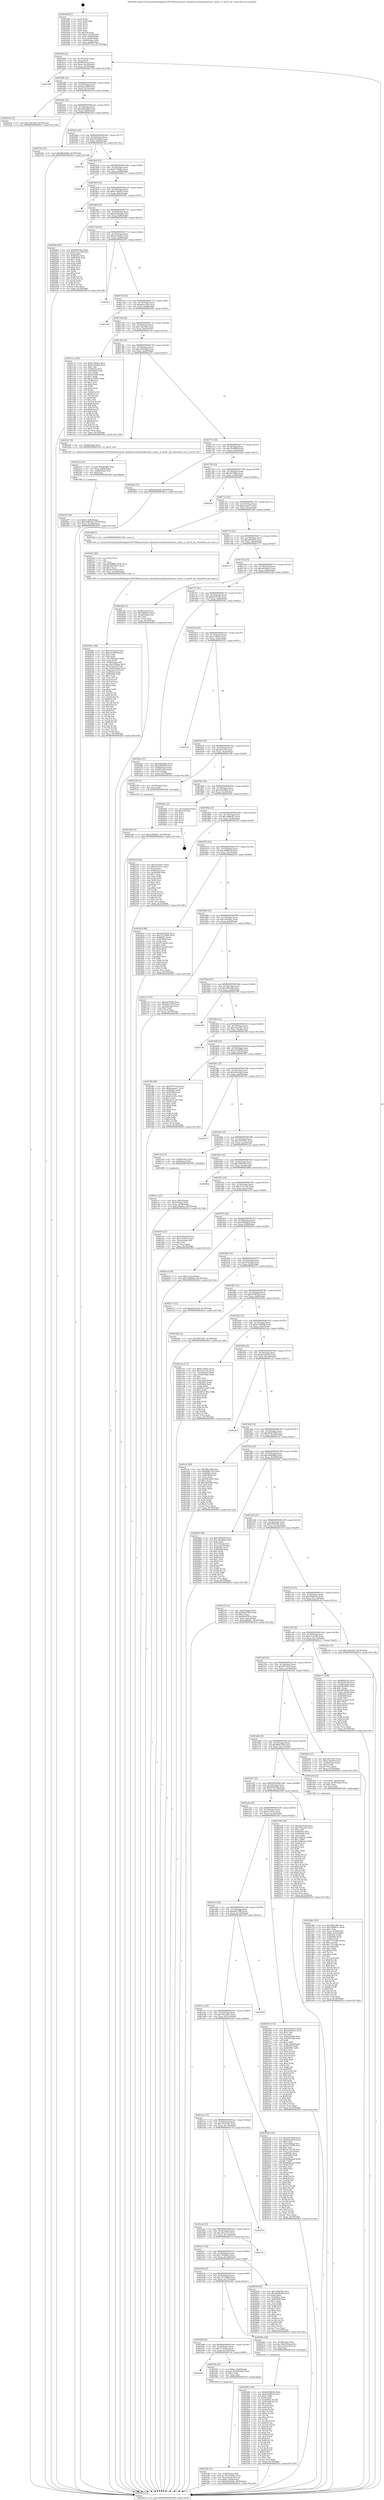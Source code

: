 digraph "0x401640" {
  label = "0x401640 (/mnt/c/Users/mathe/Desktop/tcc/POCII/binaries/extr_linuxdriversmtdnandrawmxc_nand.c_is_imx51_nfc_Final-ollvm.out::main(0))"
  labelloc = "t"
  node[shape=record]

  Entry [label="",width=0.3,height=0.3,shape=circle,fillcolor=black,style=filled]
  "0x40166f" [label="{
     0x40166f [23]\l
     | [instrs]\l
     &nbsp;&nbsp;0x40166f \<+3\>: mov -0x70(%rbp),%eax\l
     &nbsp;&nbsp;0x401672 \<+2\>: mov %eax,%ecx\l
     &nbsp;&nbsp;0x401674 \<+6\>: sub $0x86fd19ca,%ecx\l
     &nbsp;&nbsp;0x40167a \<+3\>: mov %eax,-0x74(%rbp)\l
     &nbsp;&nbsp;0x40167d \<+3\>: mov %ecx,-0x78(%rbp)\l
     &nbsp;&nbsp;0x401680 \<+6\>: je 0000000000402798 \<main+0x1158\>\l
  }"]
  "0x402798" [label="{
     0x402798\l
  }", style=dashed]
  "0x401686" [label="{
     0x401686 [22]\l
     | [instrs]\l
     &nbsp;&nbsp;0x401686 \<+5\>: jmp 000000000040168b \<main+0x4b\>\l
     &nbsp;&nbsp;0x40168b \<+3\>: mov -0x74(%rbp),%eax\l
     &nbsp;&nbsp;0x40168e \<+5\>: sub $0x9aeec838,%eax\l
     &nbsp;&nbsp;0x401693 \<+3\>: mov %eax,-0x7c(%rbp)\l
     &nbsp;&nbsp;0x401696 \<+6\>: je 00000000004022cb \<main+0xc8b\>\l
  }"]
  Exit [label="",width=0.3,height=0.3,shape=circle,fillcolor=black,style=filled,peripheries=2]
  "0x4022cb" [label="{
     0x4022cb [12]\l
     | [instrs]\l
     &nbsp;&nbsp;0x4022cb \<+7\>: movl $0xc18ec042,-0x70(%rbp)\l
     &nbsp;&nbsp;0x4022d2 \<+5\>: jmp 0000000000402814 \<main+0x11d4\>\l
  }"]
  "0x40169c" [label="{
     0x40169c [22]\l
     | [instrs]\l
     &nbsp;&nbsp;0x40169c \<+5\>: jmp 00000000004016a1 \<main+0x61\>\l
     &nbsp;&nbsp;0x4016a1 \<+3\>: mov -0x74(%rbp),%eax\l
     &nbsp;&nbsp;0x4016a4 \<+5\>: sub $0xa4bb0d4d,%eax\l
     &nbsp;&nbsp;0x4016a9 \<+3\>: mov %eax,-0x80(%rbp)\l
     &nbsp;&nbsp;0x4016ac \<+6\>: je 000000000040218a \<main+0xb4a\>\l
  }"]
  "0x402544" [label="{
     0x402544 [12]\l
     | [instrs]\l
     &nbsp;&nbsp;0x402544 \<+7\>: movl $0x3e89a825,-0x70(%rbp)\l
     &nbsp;&nbsp;0x40254b \<+5\>: jmp 0000000000402814 \<main+0x11d4\>\l
  }"]
  "0x40218a" [label="{
     0x40218a [12]\l
     | [instrs]\l
     &nbsp;&nbsp;0x40218a \<+7\>: movl $0x6961656b,-0x70(%rbp)\l
     &nbsp;&nbsp;0x402191 \<+5\>: jmp 0000000000402814 \<main+0x11d4\>\l
  }"]
  "0x4016b2" [label="{
     0x4016b2 [25]\l
     | [instrs]\l
     &nbsp;&nbsp;0x4016b2 \<+5\>: jmp 00000000004016b7 \<main+0x77\>\l
     &nbsp;&nbsp;0x4016b7 \<+3\>: mov -0x74(%rbp),%eax\l
     &nbsp;&nbsp;0x4016ba \<+5\>: sub $0xb5438d30,%eax\l
     &nbsp;&nbsp;0x4016bf \<+6\>: mov %eax,-0x84(%rbp)\l
     &nbsp;&nbsp;0x4016c5 \<+6\>: je 00000000004027dc \<main+0x119c\>\l
  }"]
  "0x402482" [label="{
     0x402482 [139]\l
     | [instrs]\l
     &nbsp;&nbsp;0x402482 \<+5\>: mov $0xb5438d30,%edx\l
     &nbsp;&nbsp;0x402487 \<+5\>: mov $0x43588534,%esi\l
     &nbsp;&nbsp;0x40248c \<+3\>: mov $0x1,%r8b\l
     &nbsp;&nbsp;0x40248f \<+3\>: xor %r9d,%r9d\l
     &nbsp;&nbsp;0x402492 \<+8\>: mov 0x40505c,%r10d\l
     &nbsp;&nbsp;0x40249a \<+8\>: mov 0x405060,%r11d\l
     &nbsp;&nbsp;0x4024a2 \<+4\>: sub $0x1,%r9d\l
     &nbsp;&nbsp;0x4024a6 \<+3\>: mov %r10d,%ebx\l
     &nbsp;&nbsp;0x4024a9 \<+3\>: add %r9d,%ebx\l
     &nbsp;&nbsp;0x4024ac \<+4\>: imul %ebx,%r10d\l
     &nbsp;&nbsp;0x4024b0 \<+4\>: and $0x1,%r10d\l
     &nbsp;&nbsp;0x4024b4 \<+4\>: cmp $0x0,%r10d\l
     &nbsp;&nbsp;0x4024b8 \<+4\>: sete %r14b\l
     &nbsp;&nbsp;0x4024bc \<+4\>: cmp $0xa,%r11d\l
     &nbsp;&nbsp;0x4024c0 \<+4\>: setl %r15b\l
     &nbsp;&nbsp;0x4024c4 \<+3\>: mov %r14b,%r12b\l
     &nbsp;&nbsp;0x4024c7 \<+4\>: xor $0xff,%r12b\l
     &nbsp;&nbsp;0x4024cb \<+3\>: mov %r15b,%r13b\l
     &nbsp;&nbsp;0x4024ce \<+4\>: xor $0xff,%r13b\l
     &nbsp;&nbsp;0x4024d2 \<+4\>: xor $0x0,%r8b\l
     &nbsp;&nbsp;0x4024d6 \<+3\>: mov %r12b,%al\l
     &nbsp;&nbsp;0x4024d9 \<+2\>: and $0x0,%al\l
     &nbsp;&nbsp;0x4024db \<+3\>: and %r8b,%r14b\l
     &nbsp;&nbsp;0x4024de \<+3\>: mov %r13b,%cl\l
     &nbsp;&nbsp;0x4024e1 \<+3\>: and $0x0,%cl\l
     &nbsp;&nbsp;0x4024e4 \<+3\>: and %r8b,%r15b\l
     &nbsp;&nbsp;0x4024e7 \<+3\>: or %r14b,%al\l
     &nbsp;&nbsp;0x4024ea \<+3\>: or %r15b,%cl\l
     &nbsp;&nbsp;0x4024ed \<+2\>: xor %cl,%al\l
     &nbsp;&nbsp;0x4024ef \<+3\>: or %r13b,%r12b\l
     &nbsp;&nbsp;0x4024f2 \<+4\>: xor $0xff,%r12b\l
     &nbsp;&nbsp;0x4024f6 \<+4\>: or $0x0,%r8b\l
     &nbsp;&nbsp;0x4024fa \<+3\>: and %r8b,%r12b\l
     &nbsp;&nbsp;0x4024fd \<+3\>: or %r12b,%al\l
     &nbsp;&nbsp;0x402500 \<+2\>: test $0x1,%al\l
     &nbsp;&nbsp;0x402502 \<+3\>: cmovne %esi,%edx\l
     &nbsp;&nbsp;0x402505 \<+3\>: mov %edx,-0x70(%rbp)\l
     &nbsp;&nbsp;0x402508 \<+5\>: jmp 0000000000402814 \<main+0x11d4\>\l
  }"]
  "0x4027dc" [label="{
     0x4027dc\l
  }", style=dashed]
  "0x4016cb" [label="{
     0x4016cb [25]\l
     | [instrs]\l
     &nbsp;&nbsp;0x4016cb \<+5\>: jmp 00000000004016d0 \<main+0x90\>\l
     &nbsp;&nbsp;0x4016d0 \<+3\>: mov -0x74(%rbp),%eax\l
     &nbsp;&nbsp;0x4016d3 \<+5\>: sub $0xb7183fec,%eax\l
     &nbsp;&nbsp;0x4016d8 \<+6\>: mov %eax,-0x88(%rbp)\l
     &nbsp;&nbsp;0x4016de \<+6\>: je 0000000000402737 \<main+0x10f7\>\l
  }"]
  "0x4022f7" [label="{
     0x4022f7 [25]\l
     | [instrs]\l
     &nbsp;&nbsp;0x4022f7 \<+7\>: movl $0x0,-0x6c(%rbp)\l
     &nbsp;&nbsp;0x4022fe \<+7\>: movl $0x1d86efd7,-0x70(%rbp)\l
     &nbsp;&nbsp;0x402305 \<+6\>: mov %eax,-0x148(%rbp)\l
     &nbsp;&nbsp;0x40230b \<+5\>: jmp 0000000000402814 \<main+0x11d4\>\l
  }"]
  "0x402737" [label="{
     0x402737\l
  }", style=dashed]
  "0x4016e4" [label="{
     0x4016e4 [25]\l
     | [instrs]\l
     &nbsp;&nbsp;0x4016e4 \<+5\>: jmp 00000000004016e9 \<main+0xa9\>\l
     &nbsp;&nbsp;0x4016e9 \<+3\>: mov -0x74(%rbp),%eax\l
     &nbsp;&nbsp;0x4016ec \<+5\>: sub $0xb73be810,%eax\l
     &nbsp;&nbsp;0x4016f1 \<+6\>: mov %eax,-0x8c(%rbp)\l
     &nbsp;&nbsp;0x4016f7 \<+6\>: je 0000000000401b87 \<main+0x547\>\l
  }"]
  "0x4022e0" [label="{
     0x4022e0 [23]\l
     | [instrs]\l
     &nbsp;&nbsp;0x4022e0 \<+10\>: movabs $0x4030b6,%rdi\l
     &nbsp;&nbsp;0x4022ea \<+3\>: mov %eax,-0x68(%rbp)\l
     &nbsp;&nbsp;0x4022ed \<+3\>: mov -0x68(%rbp),%esi\l
     &nbsp;&nbsp;0x4022f0 \<+2\>: mov $0x0,%al\l
     &nbsp;&nbsp;0x4022f2 \<+5\>: call 0000000000401040 \<printf@plt\>\l
     | [calls]\l
     &nbsp;&nbsp;0x401040 \{1\} (unknown)\l
  }"]
  "0x401b87" [label="{
     0x401b87\l
  }", style=dashed]
  "0x4016fd" [label="{
     0x4016fd [25]\l
     | [instrs]\l
     &nbsp;&nbsp;0x4016fd \<+5\>: jmp 0000000000401702 \<main+0xc2\>\l
     &nbsp;&nbsp;0x401702 \<+3\>: mov -0x74(%rbp),%eax\l
     &nbsp;&nbsp;0x401705 \<+5\>: sub $0xb9c4abab,%eax\l
     &nbsp;&nbsp;0x40170a \<+6\>: mov %eax,-0x90(%rbp)\l
     &nbsp;&nbsp;0x401710 \<+6\>: je 00000000004020be \<main+0xa7e\>\l
  }"]
  "0x40200a" [label="{
     0x40200a [168]\l
     | [instrs]\l
     &nbsp;&nbsp;0x40200a \<+5\>: mov $0x74101e42,%ecx\l
     &nbsp;&nbsp;0x40200f \<+5\>: mov $0xc5e5040f,%edx\l
     &nbsp;&nbsp;0x402014 \<+3\>: mov $0x1,%sil\l
     &nbsp;&nbsp;0x402017 \<+2\>: xor %edi,%edi\l
     &nbsp;&nbsp;0x402019 \<+7\>: mov -0x144(%rbp),%r8d\l
     &nbsp;&nbsp;0x402020 \<+4\>: imul %eax,%r8d\l
     &nbsp;&nbsp;0x402024 \<+4\>: mov -0x58(%rbp),%r9\l
     &nbsp;&nbsp;0x402028 \<+4\>: movslq -0x5c(%rbp),%r10\l
     &nbsp;&nbsp;0x40202c \<+4\>: mov (%r9,%r10,8),%r9\l
     &nbsp;&nbsp;0x402030 \<+4\>: movslq -0x64(%rbp),%r10\l
     &nbsp;&nbsp;0x402034 \<+4\>: mov %r8d,(%r9,%r10,4)\l
     &nbsp;&nbsp;0x402038 \<+7\>: mov 0x40505c,%eax\l
     &nbsp;&nbsp;0x40203f \<+8\>: mov 0x405060,%r8d\l
     &nbsp;&nbsp;0x402047 \<+3\>: sub $0x1,%edi\l
     &nbsp;&nbsp;0x40204a \<+3\>: mov %eax,%r11d\l
     &nbsp;&nbsp;0x40204d \<+3\>: add %edi,%r11d\l
     &nbsp;&nbsp;0x402050 \<+4\>: imul %r11d,%eax\l
     &nbsp;&nbsp;0x402054 \<+3\>: and $0x1,%eax\l
     &nbsp;&nbsp;0x402057 \<+3\>: cmp $0x0,%eax\l
     &nbsp;&nbsp;0x40205a \<+3\>: sete %bl\l
     &nbsp;&nbsp;0x40205d \<+4\>: cmp $0xa,%r8d\l
     &nbsp;&nbsp;0x402061 \<+4\>: setl %r14b\l
     &nbsp;&nbsp;0x402065 \<+3\>: mov %bl,%r15b\l
     &nbsp;&nbsp;0x402068 \<+4\>: xor $0xff,%r15b\l
     &nbsp;&nbsp;0x40206c \<+3\>: mov %r14b,%r12b\l
     &nbsp;&nbsp;0x40206f \<+4\>: xor $0xff,%r12b\l
     &nbsp;&nbsp;0x402073 \<+4\>: xor $0x1,%sil\l
     &nbsp;&nbsp;0x402077 \<+3\>: mov %r15b,%r13b\l
     &nbsp;&nbsp;0x40207a \<+4\>: and $0xff,%r13b\l
     &nbsp;&nbsp;0x40207e \<+3\>: and %sil,%bl\l
     &nbsp;&nbsp;0x402081 \<+3\>: mov %r12b,%al\l
     &nbsp;&nbsp;0x402084 \<+2\>: and $0xff,%al\l
     &nbsp;&nbsp;0x402086 \<+3\>: and %sil,%r14b\l
     &nbsp;&nbsp;0x402089 \<+3\>: or %bl,%r13b\l
     &nbsp;&nbsp;0x40208c \<+3\>: or %r14b,%al\l
     &nbsp;&nbsp;0x40208f \<+3\>: xor %al,%r13b\l
     &nbsp;&nbsp;0x402092 \<+3\>: or %r12b,%r15b\l
     &nbsp;&nbsp;0x402095 \<+4\>: xor $0xff,%r15b\l
     &nbsp;&nbsp;0x402099 \<+4\>: or $0x1,%sil\l
     &nbsp;&nbsp;0x40209d \<+3\>: and %sil,%r15b\l
     &nbsp;&nbsp;0x4020a0 \<+3\>: or %r15b,%r13b\l
     &nbsp;&nbsp;0x4020a3 \<+4\>: test $0x1,%r13b\l
     &nbsp;&nbsp;0x4020a7 \<+3\>: cmovne %edx,%ecx\l
     &nbsp;&nbsp;0x4020aa \<+3\>: mov %ecx,-0x70(%rbp)\l
     &nbsp;&nbsp;0x4020ad \<+5\>: jmp 0000000000402814 \<main+0x11d4\>\l
  }"]
  "0x4020be" [label="{
     0x4020be [83]\l
     | [instrs]\l
     &nbsp;&nbsp;0x4020be \<+5\>: mov $0x86fd19ca,%eax\l
     &nbsp;&nbsp;0x4020c3 \<+5\>: mov $0x5e1dc199,%ecx\l
     &nbsp;&nbsp;0x4020c8 \<+2\>: xor %edx,%edx\l
     &nbsp;&nbsp;0x4020ca \<+7\>: mov 0x40505c,%esi\l
     &nbsp;&nbsp;0x4020d1 \<+7\>: mov 0x405060,%edi\l
     &nbsp;&nbsp;0x4020d8 \<+3\>: sub $0x1,%edx\l
     &nbsp;&nbsp;0x4020db \<+3\>: mov %esi,%r8d\l
     &nbsp;&nbsp;0x4020de \<+3\>: add %edx,%r8d\l
     &nbsp;&nbsp;0x4020e1 \<+4\>: imul %r8d,%esi\l
     &nbsp;&nbsp;0x4020e5 \<+3\>: and $0x1,%esi\l
     &nbsp;&nbsp;0x4020e8 \<+3\>: cmp $0x0,%esi\l
     &nbsp;&nbsp;0x4020eb \<+4\>: sete %r9b\l
     &nbsp;&nbsp;0x4020ef \<+3\>: cmp $0xa,%edi\l
     &nbsp;&nbsp;0x4020f2 \<+4\>: setl %r10b\l
     &nbsp;&nbsp;0x4020f6 \<+3\>: mov %r9b,%r11b\l
     &nbsp;&nbsp;0x4020f9 \<+3\>: and %r10b,%r11b\l
     &nbsp;&nbsp;0x4020fc \<+3\>: xor %r10b,%r9b\l
     &nbsp;&nbsp;0x4020ff \<+3\>: or %r9b,%r11b\l
     &nbsp;&nbsp;0x402102 \<+4\>: test $0x1,%r11b\l
     &nbsp;&nbsp;0x402106 \<+3\>: cmovne %ecx,%eax\l
     &nbsp;&nbsp;0x402109 \<+3\>: mov %eax,-0x70(%rbp)\l
     &nbsp;&nbsp;0x40210c \<+5\>: jmp 0000000000402814 \<main+0x11d4\>\l
  }"]
  "0x401716" [label="{
     0x401716 [25]\l
     | [instrs]\l
     &nbsp;&nbsp;0x401716 \<+5\>: jmp 000000000040171b \<main+0xdb\>\l
     &nbsp;&nbsp;0x40171b \<+3\>: mov -0x74(%rbp),%eax\l
     &nbsp;&nbsp;0x40171e \<+5\>: sub $0xbb156d2e,%eax\l
     &nbsp;&nbsp;0x401723 \<+6\>: mov %eax,-0x94(%rbp)\l
     &nbsp;&nbsp;0x401729 \<+6\>: je 0000000000402611 \<main+0xfd1\>\l
  }"]
  "0x401fe2" [label="{
     0x401fe2 [40]\l
     | [instrs]\l
     &nbsp;&nbsp;0x401fe2 \<+5\>: mov $0x2,%ecx\l
     &nbsp;&nbsp;0x401fe7 \<+1\>: cltd\l
     &nbsp;&nbsp;0x401fe8 \<+2\>: idiv %ecx\l
     &nbsp;&nbsp;0x401fea \<+6\>: imul $0xfffffffe,%edx,%ecx\l
     &nbsp;&nbsp;0x401ff0 \<+6\>: add $0xde51dd12,%ecx\l
     &nbsp;&nbsp;0x401ff6 \<+3\>: add $0x1,%ecx\l
     &nbsp;&nbsp;0x401ff9 \<+6\>: sub $0xde51dd12,%ecx\l
     &nbsp;&nbsp;0x401fff \<+6\>: mov %ecx,-0x144(%rbp)\l
     &nbsp;&nbsp;0x402005 \<+5\>: call 0000000000401160 \<next_i\>\l
     | [calls]\l
     &nbsp;&nbsp;0x401160 \{1\} (/mnt/c/Users/mathe/Desktop/tcc/POCII/binaries/extr_linuxdriversmtdnandrawmxc_nand.c_is_imx51_nfc_Final-ollvm.out::next_i)\l
  }"]
  "0x402611" [label="{
     0x402611\l
  }", style=dashed]
  "0x40172f" [label="{
     0x40172f [25]\l
     | [instrs]\l
     &nbsp;&nbsp;0x40172f \<+5\>: jmp 0000000000401734 \<main+0xf4\>\l
     &nbsp;&nbsp;0x401734 \<+3\>: mov -0x74(%rbp),%eax\l
     &nbsp;&nbsp;0x401737 \<+5\>: sub $0xbebce3de,%eax\l
     &nbsp;&nbsp;0x40173c \<+6\>: mov %eax,-0x98(%rbp)\l
     &nbsp;&nbsp;0x401742 \<+6\>: je 00000000004025b4 \<main+0xf74\>\l
  }"]
  "0x401f4b" [label="{
     0x401f4b [31]\l
     | [instrs]\l
     &nbsp;&nbsp;0x401f4b \<+4\>: mov -0x58(%rbp),%rdi\l
     &nbsp;&nbsp;0x401f4f \<+4\>: movslq -0x5c(%rbp),%rcx\l
     &nbsp;&nbsp;0x401f53 \<+4\>: mov %rax,(%rdi,%rcx,8)\l
     &nbsp;&nbsp;0x401f57 \<+7\>: movl $0x0,-0x64(%rbp)\l
     &nbsp;&nbsp;0x401f5e \<+7\>: movl $0xf5d35e2b,-0x70(%rbp)\l
     &nbsp;&nbsp;0x401f65 \<+5\>: jmp 0000000000402814 \<main+0x11d4\>\l
  }"]
  "0x4025b4" [label="{
     0x4025b4\l
  }", style=dashed]
  "0x401748" [label="{
     0x401748 [25]\l
     | [instrs]\l
     &nbsp;&nbsp;0x401748 \<+5\>: jmp 000000000040174d \<main+0x10d\>\l
     &nbsp;&nbsp;0x40174d \<+3\>: mov -0x74(%rbp),%eax\l
     &nbsp;&nbsp;0x401750 \<+5\>: sub $0xc18ec042,%eax\l
     &nbsp;&nbsp;0x401755 \<+6\>: mov %eax,-0x9c(%rbp)\l
     &nbsp;&nbsp;0x40175b \<+6\>: je 0000000000401e1a \<main+0x7da\>\l
  }"]
  "0x401b62" [label="{
     0x401b62\l
  }", style=dashed]
  "0x401e1a" [label="{
     0x401e1a [144]\l
     | [instrs]\l
     &nbsp;&nbsp;0x401e1a \<+5\>: mov $0xb7183fec,%eax\l
     &nbsp;&nbsp;0x401e1f \<+5\>: mov $0x47a850b8,%ecx\l
     &nbsp;&nbsp;0x401e24 \<+2\>: mov $0x1,%dl\l
     &nbsp;&nbsp;0x401e26 \<+7\>: mov 0x40505c,%esi\l
     &nbsp;&nbsp;0x401e2d \<+7\>: mov 0x405060,%edi\l
     &nbsp;&nbsp;0x401e34 \<+3\>: mov %esi,%r8d\l
     &nbsp;&nbsp;0x401e37 \<+7\>: sub $0xac93581,%r8d\l
     &nbsp;&nbsp;0x401e3e \<+4\>: sub $0x1,%r8d\l
     &nbsp;&nbsp;0x401e42 \<+7\>: add $0xac93581,%r8d\l
     &nbsp;&nbsp;0x401e49 \<+4\>: imul %r8d,%esi\l
     &nbsp;&nbsp;0x401e4d \<+3\>: and $0x1,%esi\l
     &nbsp;&nbsp;0x401e50 \<+3\>: cmp $0x0,%esi\l
     &nbsp;&nbsp;0x401e53 \<+4\>: sete %r9b\l
     &nbsp;&nbsp;0x401e57 \<+3\>: cmp $0xa,%edi\l
     &nbsp;&nbsp;0x401e5a \<+4\>: setl %r10b\l
     &nbsp;&nbsp;0x401e5e \<+3\>: mov %r9b,%r11b\l
     &nbsp;&nbsp;0x401e61 \<+4\>: xor $0xff,%r11b\l
     &nbsp;&nbsp;0x401e65 \<+3\>: mov %r10b,%bl\l
     &nbsp;&nbsp;0x401e68 \<+3\>: xor $0xff,%bl\l
     &nbsp;&nbsp;0x401e6b \<+3\>: xor $0x1,%dl\l
     &nbsp;&nbsp;0x401e6e \<+3\>: mov %r11b,%r14b\l
     &nbsp;&nbsp;0x401e71 \<+4\>: and $0xff,%r14b\l
     &nbsp;&nbsp;0x401e75 \<+3\>: and %dl,%r9b\l
     &nbsp;&nbsp;0x401e78 \<+3\>: mov %bl,%r15b\l
     &nbsp;&nbsp;0x401e7b \<+4\>: and $0xff,%r15b\l
     &nbsp;&nbsp;0x401e7f \<+3\>: and %dl,%r10b\l
     &nbsp;&nbsp;0x401e82 \<+3\>: or %r9b,%r14b\l
     &nbsp;&nbsp;0x401e85 \<+3\>: or %r10b,%r15b\l
     &nbsp;&nbsp;0x401e88 \<+3\>: xor %r15b,%r14b\l
     &nbsp;&nbsp;0x401e8b \<+3\>: or %bl,%r11b\l
     &nbsp;&nbsp;0x401e8e \<+4\>: xor $0xff,%r11b\l
     &nbsp;&nbsp;0x401e92 \<+3\>: or $0x1,%dl\l
     &nbsp;&nbsp;0x401e95 \<+3\>: and %dl,%r11b\l
     &nbsp;&nbsp;0x401e98 \<+3\>: or %r11b,%r14b\l
     &nbsp;&nbsp;0x401e9b \<+4\>: test $0x1,%r14b\l
     &nbsp;&nbsp;0x401e9f \<+3\>: cmovne %ecx,%eax\l
     &nbsp;&nbsp;0x401ea2 \<+3\>: mov %eax,-0x70(%rbp)\l
     &nbsp;&nbsp;0x401ea5 \<+5\>: jmp 0000000000402814 \<main+0x11d4\>\l
  }"]
  "0x401761" [label="{
     0x401761 [25]\l
     | [instrs]\l
     &nbsp;&nbsp;0x401761 \<+5\>: jmp 0000000000401766 \<main+0x126\>\l
     &nbsp;&nbsp;0x401766 \<+3\>: mov -0x74(%rbp),%eax\l
     &nbsp;&nbsp;0x401769 \<+5\>: sub $0xc5616ab8,%eax\l
     &nbsp;&nbsp;0x40176e \<+6\>: mov %eax,-0xa0(%rbp)\l
     &nbsp;&nbsp;0x401774 \<+6\>: je 00000000004022d7 \<main+0xc97\>\l
  }"]
  "0x401f34" [label="{
     0x401f34 [23]\l
     | [instrs]\l
     &nbsp;&nbsp;0x401f34 \<+7\>: movl $0x1,-0x60(%rbp)\l
     &nbsp;&nbsp;0x401f3b \<+4\>: movslq -0x60(%rbp),%rax\l
     &nbsp;&nbsp;0x401f3f \<+4\>: shl $0x2,%rax\l
     &nbsp;&nbsp;0x401f43 \<+3\>: mov %rax,%rdi\l
     &nbsp;&nbsp;0x401f46 \<+5\>: call 0000000000401050 \<malloc@plt\>\l
     | [calls]\l
     &nbsp;&nbsp;0x401050 \{1\} (unknown)\l
  }"]
  "0x4022d7" [label="{
     0x4022d7 [9]\l
     | [instrs]\l
     &nbsp;&nbsp;0x4022d7 \<+4\>: mov -0x58(%rbp),%rdi\l
     &nbsp;&nbsp;0x4022db \<+5\>: call 0000000000401430 \<is_imx51_nfc\>\l
     | [calls]\l
     &nbsp;&nbsp;0x401430 \{1\} (/mnt/c/Users/mathe/Desktop/tcc/POCII/binaries/extr_linuxdriversmtdnandrawmxc_nand.c_is_imx51_nfc_Final-ollvm.out::is_imx51_nfc)\l
  }"]
  "0x40177a" [label="{
     0x40177a [25]\l
     | [instrs]\l
     &nbsp;&nbsp;0x40177a \<+5\>: jmp 000000000040177f \<main+0x13f\>\l
     &nbsp;&nbsp;0x40177f \<+3\>: mov -0x74(%rbp),%eax\l
     &nbsp;&nbsp;0x401782 \<+5\>: sub $0xc5e5040f,%eax\l
     &nbsp;&nbsp;0x401787 \<+6\>: mov %eax,-0xa4(%rbp)\l
     &nbsp;&nbsp;0x40178d \<+6\>: je 00000000004020b2 \<main+0xa72\>\l
  }"]
  "0x401b49" [label="{
     0x401b49 [25]\l
     | [instrs]\l
     &nbsp;&nbsp;0x401b49 \<+5\>: jmp 0000000000401b4e \<main+0x50e\>\l
     &nbsp;&nbsp;0x401b4e \<+3\>: mov -0x74(%rbp),%eax\l
     &nbsp;&nbsp;0x401b51 \<+5\>: sub $0x7e740cfe,%eax\l
     &nbsp;&nbsp;0x401b56 \<+6\>: mov %eax,-0x140(%rbp)\l
     &nbsp;&nbsp;0x401b5c \<+6\>: je 0000000000401f34 \<main+0x8f4\>\l
  }"]
  "0x4020b2" [label="{
     0x4020b2 [12]\l
     | [instrs]\l
     &nbsp;&nbsp;0x4020b2 \<+7\>: movl $0xb9c4abab,-0x70(%rbp)\l
     &nbsp;&nbsp;0x4020b9 \<+5\>: jmp 0000000000402814 \<main+0x11d4\>\l
  }"]
  "0x401793" [label="{
     0x401793 [25]\l
     | [instrs]\l
     &nbsp;&nbsp;0x401793 \<+5\>: jmp 0000000000401798 \<main+0x158\>\l
     &nbsp;&nbsp;0x401798 \<+3\>: mov -0x74(%rbp),%eax\l
     &nbsp;&nbsp;0x40179b \<+5\>: sub $0xc9a76f6e,%eax\l
     &nbsp;&nbsp;0x4017a0 \<+6\>: mov %eax,-0xa8(%rbp)\l
     &nbsp;&nbsp;0x4017a6 \<+6\>: je 00000000004026f1 \<main+0x10b1\>\l
  }"]
  "0x40246e" [label="{
     0x40246e [20]\l
     | [instrs]\l
     &nbsp;&nbsp;0x40246e \<+4\>: mov -0x58(%rbp),%rax\l
     &nbsp;&nbsp;0x402472 \<+4\>: movslq -0x6c(%rbp),%rcx\l
     &nbsp;&nbsp;0x402476 \<+4\>: mov (%rax,%rcx,8),%rax\l
     &nbsp;&nbsp;0x40247a \<+3\>: mov %rax,%rdi\l
     &nbsp;&nbsp;0x40247d \<+5\>: call 0000000000401030 \<free@plt\>\l
     | [calls]\l
     &nbsp;&nbsp;0x401030 \{1\} (unknown)\l
  }"]
  "0x4026f1" [label="{
     0x4026f1\l
  }", style=dashed]
  "0x4017ac" [label="{
     0x4017ac [25]\l
     | [instrs]\l
     &nbsp;&nbsp;0x4017ac \<+5\>: jmp 00000000004017b1 \<main+0x171\>\l
     &nbsp;&nbsp;0x4017b1 \<+3\>: mov -0x74(%rbp),%eax\l
     &nbsp;&nbsp;0x4017b4 \<+5\>: sub $0xdcaaaec1,%eax\l
     &nbsp;&nbsp;0x4017b9 \<+6\>: mov %eax,-0xac(%rbp)\l
     &nbsp;&nbsp;0x4017bf \<+6\>: je 0000000000401fdd \<main+0x99d\>\l
  }"]
  "0x401b30" [label="{
     0x401b30 [25]\l
     | [instrs]\l
     &nbsp;&nbsp;0x401b30 \<+5\>: jmp 0000000000401b35 \<main+0x4f5\>\l
     &nbsp;&nbsp;0x401b35 \<+3\>: mov -0x74(%rbp),%eax\l
     &nbsp;&nbsp;0x401b38 \<+5\>: sub $0x7d17b098,%eax\l
     &nbsp;&nbsp;0x401b3d \<+6\>: mov %eax,-0x13c(%rbp)\l
     &nbsp;&nbsp;0x401b43 \<+6\>: je 000000000040246e \<main+0xe2e\>\l
  }"]
  "0x401fdd" [label="{
     0x401fdd [5]\l
     | [instrs]\l
     &nbsp;&nbsp;0x401fdd \<+5\>: call 0000000000401160 \<next_i\>\l
     | [calls]\l
     &nbsp;&nbsp;0x401160 \{1\} (/mnt/c/Users/mathe/Desktop/tcc/POCII/binaries/extr_linuxdriversmtdnandrawmxc_nand.c_is_imx51_nfc_Final-ollvm.out::next_i)\l
  }"]
  "0x4017c5" [label="{
     0x4017c5 [25]\l
     | [instrs]\l
     &nbsp;&nbsp;0x4017c5 \<+5\>: jmp 00000000004017ca \<main+0x18a\>\l
     &nbsp;&nbsp;0x4017ca \<+3\>: mov -0x74(%rbp),%eax\l
     &nbsp;&nbsp;0x4017cd \<+5\>: sub $0xe8fcdb3e,%eax\l
     &nbsp;&nbsp;0x4017d2 \<+6\>: mov %eax,-0xb0(%rbp)\l
     &nbsp;&nbsp;0x4017d8 \<+6\>: je 0000000000401c17 \<main+0x5d7\>\l
  }"]
  "0x402630" [label="{
     0x402630 [83]\l
     | [instrs]\l
     &nbsp;&nbsp;0x402630 \<+5\>: mov $0x33f04395,%eax\l
     &nbsp;&nbsp;0x402635 \<+5\>: mov $0x56a8b88d,%ecx\l
     &nbsp;&nbsp;0x40263a \<+2\>: xor %edx,%edx\l
     &nbsp;&nbsp;0x40263c \<+7\>: mov 0x40505c,%esi\l
     &nbsp;&nbsp;0x402643 \<+7\>: mov 0x405060,%edi\l
     &nbsp;&nbsp;0x40264a \<+3\>: sub $0x1,%edx\l
     &nbsp;&nbsp;0x40264d \<+3\>: mov %esi,%r8d\l
     &nbsp;&nbsp;0x402650 \<+3\>: add %edx,%r8d\l
     &nbsp;&nbsp;0x402653 \<+4\>: imul %r8d,%esi\l
     &nbsp;&nbsp;0x402657 \<+3\>: and $0x1,%esi\l
     &nbsp;&nbsp;0x40265a \<+3\>: cmp $0x0,%esi\l
     &nbsp;&nbsp;0x40265d \<+4\>: sete %r9b\l
     &nbsp;&nbsp;0x402661 \<+3\>: cmp $0xa,%edi\l
     &nbsp;&nbsp;0x402664 \<+4\>: setl %r10b\l
     &nbsp;&nbsp;0x402668 \<+3\>: mov %r9b,%r11b\l
     &nbsp;&nbsp;0x40266b \<+3\>: and %r10b,%r11b\l
     &nbsp;&nbsp;0x40266e \<+3\>: xor %r10b,%r9b\l
     &nbsp;&nbsp;0x402671 \<+3\>: or %r9b,%r11b\l
     &nbsp;&nbsp;0x402674 \<+4\>: test $0x1,%r11b\l
     &nbsp;&nbsp;0x402678 \<+3\>: cmovne %ecx,%eax\l
     &nbsp;&nbsp;0x40267b \<+3\>: mov %eax,-0x70(%rbp)\l
     &nbsp;&nbsp;0x40267e \<+5\>: jmp 0000000000402814 \<main+0x11d4\>\l
  }"]
  "0x401c17" [label="{
     0x401c17\l
  }", style=dashed]
  "0x4017de" [label="{
     0x4017de [25]\l
     | [instrs]\l
     &nbsp;&nbsp;0x4017de \<+5\>: jmp 00000000004017e3 \<main+0x1a3\>\l
     &nbsp;&nbsp;0x4017e3 \<+3\>: mov -0x74(%rbp),%eax\l
     &nbsp;&nbsp;0x4017e6 \<+5\>: sub $0xee63daa5,%eax\l
     &nbsp;&nbsp;0x4017eb \<+6\>: mov %eax,-0xb4(%rbp)\l
     &nbsp;&nbsp;0x4017f1 \<+6\>: je 00000000004023fb \<main+0xdbb\>\l
  }"]
  "0x401b17" [label="{
     0x401b17 [25]\l
     | [instrs]\l
     &nbsp;&nbsp;0x401b17 \<+5\>: jmp 0000000000401b1c \<main+0x4dc\>\l
     &nbsp;&nbsp;0x401b1c \<+3\>: mov -0x74(%rbp),%eax\l
     &nbsp;&nbsp;0x401b1f \<+5\>: sub $0x759280d3,%eax\l
     &nbsp;&nbsp;0x401b24 \<+6\>: mov %eax,-0x138(%rbp)\l
     &nbsp;&nbsp;0x401b2a \<+6\>: je 0000000000402630 \<main+0xff0\>\l
  }"]
  "0x4023fb" [label="{
     0x4023fb [27]\l
     | [instrs]\l
     &nbsp;&nbsp;0x4023fb \<+5\>: mov $0xf8e2a56,%eax\l
     &nbsp;&nbsp;0x402400 \<+5\>: mov $0x20848a3f,%ecx\l
     &nbsp;&nbsp;0x402405 \<+3\>: mov -0x2d(%rbp),%dl\l
     &nbsp;&nbsp;0x402408 \<+3\>: test $0x1,%dl\l
     &nbsp;&nbsp;0x40240b \<+3\>: cmovne %ecx,%eax\l
     &nbsp;&nbsp;0x40240e \<+3\>: mov %eax,-0x70(%rbp)\l
     &nbsp;&nbsp;0x402411 \<+5\>: jmp 0000000000402814 \<main+0x11d4\>\l
  }"]
  "0x4017f7" [label="{
     0x4017f7 [25]\l
     | [instrs]\l
     &nbsp;&nbsp;0x4017f7 \<+5\>: jmp 00000000004017fc \<main+0x1bc\>\l
     &nbsp;&nbsp;0x4017fc \<+3\>: mov -0x74(%rbp),%eax\l
     &nbsp;&nbsp;0x4017ff \<+5\>: sub $0xf5d35e2b,%eax\l
     &nbsp;&nbsp;0x401804 \<+6\>: mov %eax,-0xb8(%rbp)\l
     &nbsp;&nbsp;0x40180a \<+6\>: je 0000000000401f6a \<main+0x92a\>\l
  }"]
  "0x4027fc" [label="{
     0x4027fc\l
  }", style=dashed]
  "0x401f6a" [label="{
     0x401f6a [27]\l
     | [instrs]\l
     &nbsp;&nbsp;0x401f6a \<+5\>: mov $0xa4bb0d4d,%eax\l
     &nbsp;&nbsp;0x401f6f \<+5\>: mov $0x2e4e805b,%ecx\l
     &nbsp;&nbsp;0x401f74 \<+3\>: mov -0x64(%rbp),%edx\l
     &nbsp;&nbsp;0x401f77 \<+3\>: cmp -0x60(%rbp),%edx\l
     &nbsp;&nbsp;0x401f7a \<+3\>: cmovl %ecx,%eax\l
     &nbsp;&nbsp;0x401f7d \<+3\>: mov %eax,-0x70(%rbp)\l
     &nbsp;&nbsp;0x401f80 \<+5\>: jmp 0000000000402814 \<main+0x11d4\>\l
  }"]
  "0x401810" [label="{
     0x401810 [25]\l
     | [instrs]\l
     &nbsp;&nbsp;0x401810 \<+5\>: jmp 0000000000401815 \<main+0x1d5\>\l
     &nbsp;&nbsp;0x401815 \<+3\>: mov -0x74(%rbp),%eax\l
     &nbsp;&nbsp;0x401818 \<+5\>: sub $0x11e06ae,%eax\l
     &nbsp;&nbsp;0x40181d \<+6\>: mov %eax,-0xbc(%rbp)\l
     &nbsp;&nbsp;0x401823 \<+6\>: je 000000000040255c \<main+0xf1c\>\l
  }"]
  "0x401afe" [label="{
     0x401afe [25]\l
     | [instrs]\l
     &nbsp;&nbsp;0x401afe \<+5\>: jmp 0000000000401b03 \<main+0x4c3\>\l
     &nbsp;&nbsp;0x401b03 \<+3\>: mov -0x74(%rbp),%eax\l
     &nbsp;&nbsp;0x401b06 \<+5\>: sub $0x74ea2c33,%eax\l
     &nbsp;&nbsp;0x401b0b \<+6\>: mov %eax,-0x134(%rbp)\l
     &nbsp;&nbsp;0x401b11 \<+6\>: je 00000000004027fc \<main+0x11bc\>\l
  }"]
  "0x40255c" [label="{
     0x40255c\l
  }", style=dashed]
  "0x401829" [label="{
     0x401829 [25]\l
     | [instrs]\l
     &nbsp;&nbsp;0x401829 \<+5\>: jmp 000000000040182e \<main+0x1ee\>\l
     &nbsp;&nbsp;0x40182e \<+3\>: mov -0x74(%rbp),%eax\l
     &nbsp;&nbsp;0x401831 \<+5\>: sub $0xf8e2a56,%eax\l
     &nbsp;&nbsp;0x401836 \<+6\>: mov %eax,-0xc0(%rbp)\l
     &nbsp;&nbsp;0x40183c \<+6\>: je 0000000000402538 \<main+0xef8\>\l
  }"]
  "0x402743" [label="{
     0x402743\l
  }", style=dashed]
  "0x402538" [label="{
     0x402538 [12]\l
     | [instrs]\l
     &nbsp;&nbsp;0x402538 \<+4\>: mov -0x58(%rbp),%rax\l
     &nbsp;&nbsp;0x40253c \<+3\>: mov %rax,%rdi\l
     &nbsp;&nbsp;0x40253f \<+5\>: call 0000000000401030 \<free@plt\>\l
     | [calls]\l
     &nbsp;&nbsp;0x401030 \{1\} (unknown)\l
  }"]
  "0x401842" [label="{
     0x401842 [25]\l
     | [instrs]\l
     &nbsp;&nbsp;0x401842 \<+5\>: jmp 0000000000401847 \<main+0x207\>\l
     &nbsp;&nbsp;0x401847 \<+3\>: mov -0x74(%rbp),%eax\l
     &nbsp;&nbsp;0x40184a \<+5\>: sub $0x16bc8663,%eax\l
     &nbsp;&nbsp;0x40184f \<+6\>: mov %eax,-0xc4(%rbp)\l
     &nbsp;&nbsp;0x401855 \<+6\>: je 00000000004026dc \<main+0x109c\>\l
  }"]
  "0x401ae5" [label="{
     0x401ae5 [25]\l
     | [instrs]\l
     &nbsp;&nbsp;0x401ae5 \<+5\>: jmp 0000000000401aea \<main+0x4aa\>\l
     &nbsp;&nbsp;0x401aea \<+3\>: mov -0x74(%rbp),%eax\l
     &nbsp;&nbsp;0x401aed \<+5\>: sub $0x74101e42,%eax\l
     &nbsp;&nbsp;0x401af2 \<+6\>: mov %eax,-0x130(%rbp)\l
     &nbsp;&nbsp;0x401af8 \<+6\>: je 0000000000402743 \<main+0x1103\>\l
  }"]
  "0x4026dc" [label="{
     0x4026dc [21]\l
     | [instrs]\l
     &nbsp;&nbsp;0x4026dc \<+3\>: mov -0x2c(%rbp),%eax\l
     &nbsp;&nbsp;0x4026df \<+7\>: add $0x128,%rsp\l
     &nbsp;&nbsp;0x4026e6 \<+1\>: pop %rbx\l
     &nbsp;&nbsp;0x4026e7 \<+2\>: pop %r12\l
     &nbsp;&nbsp;0x4026e9 \<+2\>: pop %r13\l
     &nbsp;&nbsp;0x4026eb \<+2\>: pop %r14\l
     &nbsp;&nbsp;0x4026ed \<+2\>: pop %r15\l
     &nbsp;&nbsp;0x4026ef \<+1\>: pop %rbp\l
     &nbsp;&nbsp;0x4026f0 \<+1\>: ret\l
  }"]
  "0x40185b" [label="{
     0x40185b [25]\l
     | [instrs]\l
     &nbsp;&nbsp;0x40185b \<+5\>: jmp 0000000000401860 \<main+0x220\>\l
     &nbsp;&nbsp;0x401860 \<+3\>: mov -0x74(%rbp),%eax\l
     &nbsp;&nbsp;0x401863 \<+5\>: sub $0x1d86efd7,%eax\l
     &nbsp;&nbsp;0x401868 \<+6\>: mov %eax,-0xc8(%rbp)\l
     &nbsp;&nbsp;0x40186e \<+6\>: je 0000000000402310 \<main+0xcd0\>\l
  }"]
  "0x402226" [label="{
     0x402226 [165]\l
     | [instrs]\l
     &nbsp;&nbsp;0x402226 \<+5\>: mov $0x30ac9ae6,%eax\l
     &nbsp;&nbsp;0x40222b \<+5\>: mov $0x9aeec838,%ecx\l
     &nbsp;&nbsp;0x402230 \<+2\>: mov $0x1,%dl\l
     &nbsp;&nbsp;0x402232 \<+3\>: mov -0x5c(%rbp),%esi\l
     &nbsp;&nbsp;0x402235 \<+6\>: sub $0x5e752180,%esi\l
     &nbsp;&nbsp;0x40223b \<+3\>: add $0x1,%esi\l
     &nbsp;&nbsp;0x40223e \<+6\>: add $0x5e752180,%esi\l
     &nbsp;&nbsp;0x402244 \<+3\>: mov %esi,-0x5c(%rbp)\l
     &nbsp;&nbsp;0x402247 \<+7\>: mov 0x40505c,%esi\l
     &nbsp;&nbsp;0x40224e \<+7\>: mov 0x405060,%edi\l
     &nbsp;&nbsp;0x402255 \<+3\>: mov %esi,%r8d\l
     &nbsp;&nbsp;0x402258 \<+7\>: sub $0x694baaa6,%r8d\l
     &nbsp;&nbsp;0x40225f \<+4\>: sub $0x1,%r8d\l
     &nbsp;&nbsp;0x402263 \<+7\>: add $0x694baaa6,%r8d\l
     &nbsp;&nbsp;0x40226a \<+4\>: imul %r8d,%esi\l
     &nbsp;&nbsp;0x40226e \<+3\>: and $0x1,%esi\l
     &nbsp;&nbsp;0x402271 \<+3\>: cmp $0x0,%esi\l
     &nbsp;&nbsp;0x402274 \<+4\>: sete %r9b\l
     &nbsp;&nbsp;0x402278 \<+3\>: cmp $0xa,%edi\l
     &nbsp;&nbsp;0x40227b \<+4\>: setl %r10b\l
     &nbsp;&nbsp;0x40227f \<+3\>: mov %r9b,%r11b\l
     &nbsp;&nbsp;0x402282 \<+4\>: xor $0xff,%r11b\l
     &nbsp;&nbsp;0x402286 \<+3\>: mov %r10b,%bl\l
     &nbsp;&nbsp;0x402289 \<+3\>: xor $0xff,%bl\l
     &nbsp;&nbsp;0x40228c \<+3\>: xor $0x0,%dl\l
     &nbsp;&nbsp;0x40228f \<+3\>: mov %r11b,%r14b\l
     &nbsp;&nbsp;0x402292 \<+4\>: and $0x0,%r14b\l
     &nbsp;&nbsp;0x402296 \<+3\>: and %dl,%r9b\l
     &nbsp;&nbsp;0x402299 \<+3\>: mov %bl,%r15b\l
     &nbsp;&nbsp;0x40229c \<+4\>: and $0x0,%r15b\l
     &nbsp;&nbsp;0x4022a0 \<+3\>: and %dl,%r10b\l
     &nbsp;&nbsp;0x4022a3 \<+3\>: or %r9b,%r14b\l
     &nbsp;&nbsp;0x4022a6 \<+3\>: or %r10b,%r15b\l
     &nbsp;&nbsp;0x4022a9 \<+3\>: xor %r15b,%r14b\l
     &nbsp;&nbsp;0x4022ac \<+3\>: or %bl,%r11b\l
     &nbsp;&nbsp;0x4022af \<+4\>: xor $0xff,%r11b\l
     &nbsp;&nbsp;0x4022b3 \<+3\>: or $0x0,%dl\l
     &nbsp;&nbsp;0x4022b6 \<+3\>: and %dl,%r11b\l
     &nbsp;&nbsp;0x4022b9 \<+3\>: or %r11b,%r14b\l
     &nbsp;&nbsp;0x4022bc \<+4\>: test $0x1,%r14b\l
     &nbsp;&nbsp;0x4022c0 \<+3\>: cmovne %ecx,%eax\l
     &nbsp;&nbsp;0x4022c3 \<+3\>: mov %eax,-0x70(%rbp)\l
     &nbsp;&nbsp;0x4022c6 \<+5\>: jmp 0000000000402814 \<main+0x11d4\>\l
  }"]
  "0x402310" [label="{
     0x402310 [83]\l
     | [instrs]\l
     &nbsp;&nbsp;0x402310 \<+5\>: mov $0x25aa5de7,%eax\l
     &nbsp;&nbsp;0x402315 \<+5\>: mov $0x6ca1f1a1,%ecx\l
     &nbsp;&nbsp;0x40231a \<+2\>: xor %edx,%edx\l
     &nbsp;&nbsp;0x40231c \<+7\>: mov 0x40505c,%esi\l
     &nbsp;&nbsp;0x402323 \<+7\>: mov 0x405060,%edi\l
     &nbsp;&nbsp;0x40232a \<+3\>: sub $0x1,%edx\l
     &nbsp;&nbsp;0x40232d \<+3\>: mov %esi,%r8d\l
     &nbsp;&nbsp;0x402330 \<+3\>: add %edx,%r8d\l
     &nbsp;&nbsp;0x402333 \<+4\>: imul %r8d,%esi\l
     &nbsp;&nbsp;0x402337 \<+3\>: and $0x1,%esi\l
     &nbsp;&nbsp;0x40233a \<+3\>: cmp $0x0,%esi\l
     &nbsp;&nbsp;0x40233d \<+4\>: sete %r9b\l
     &nbsp;&nbsp;0x402341 \<+3\>: cmp $0xa,%edi\l
     &nbsp;&nbsp;0x402344 \<+4\>: setl %r10b\l
     &nbsp;&nbsp;0x402348 \<+3\>: mov %r9b,%r11b\l
     &nbsp;&nbsp;0x40234b \<+3\>: and %r10b,%r11b\l
     &nbsp;&nbsp;0x40234e \<+3\>: xor %r10b,%r9b\l
     &nbsp;&nbsp;0x402351 \<+3\>: or %r9b,%r11b\l
     &nbsp;&nbsp;0x402354 \<+4\>: test $0x1,%r11b\l
     &nbsp;&nbsp;0x402358 \<+3\>: cmovne %ecx,%eax\l
     &nbsp;&nbsp;0x40235b \<+3\>: mov %eax,-0x70(%rbp)\l
     &nbsp;&nbsp;0x40235e \<+5\>: jmp 0000000000402814 \<main+0x11d4\>\l
  }"]
  "0x401874" [label="{
     0x401874 [25]\l
     | [instrs]\l
     &nbsp;&nbsp;0x401874 \<+5\>: jmp 0000000000401879 \<main+0x239\>\l
     &nbsp;&nbsp;0x401879 \<+3\>: mov -0x74(%rbp),%eax\l
     &nbsp;&nbsp;0x40187c \<+5\>: sub $0x20848a3f,%eax\l
     &nbsp;&nbsp;0x401881 \<+6\>: mov %eax,-0xcc(%rbp)\l
     &nbsp;&nbsp;0x401887 \<+6\>: je 0000000000402416 \<main+0xdd6\>\l
  }"]
  "0x401acc" [label="{
     0x401acc [25]\l
     | [instrs]\l
     &nbsp;&nbsp;0x401acc \<+5\>: jmp 0000000000401ad1 \<main+0x491\>\l
     &nbsp;&nbsp;0x401ad1 \<+3\>: mov -0x74(%rbp),%eax\l
     &nbsp;&nbsp;0x401ad4 \<+5\>: sub $0x705caa91,%eax\l
     &nbsp;&nbsp;0x401ad9 \<+6\>: mov %eax,-0x12c(%rbp)\l
     &nbsp;&nbsp;0x401adf \<+6\>: je 0000000000402226 \<main+0xbe6\>\l
  }"]
  "0x402416" [label="{
     0x402416 [88]\l
     | [instrs]\l
     &nbsp;&nbsp;0x402416 \<+5\>: mov $0xb5438d30,%eax\l
     &nbsp;&nbsp;0x40241b \<+5\>: mov $0x7d17b098,%ecx\l
     &nbsp;&nbsp;0x402420 \<+7\>: mov 0x40505c,%edx\l
     &nbsp;&nbsp;0x402427 \<+7\>: mov 0x405060,%esi\l
     &nbsp;&nbsp;0x40242e \<+2\>: mov %edx,%edi\l
     &nbsp;&nbsp;0x402430 \<+6\>: sub $0x47eadcf0,%edi\l
     &nbsp;&nbsp;0x402436 \<+3\>: sub $0x1,%edi\l
     &nbsp;&nbsp;0x402439 \<+6\>: add $0x47eadcf0,%edi\l
     &nbsp;&nbsp;0x40243f \<+3\>: imul %edi,%edx\l
     &nbsp;&nbsp;0x402442 \<+3\>: and $0x1,%edx\l
     &nbsp;&nbsp;0x402445 \<+3\>: cmp $0x0,%edx\l
     &nbsp;&nbsp;0x402448 \<+4\>: sete %r8b\l
     &nbsp;&nbsp;0x40244c \<+3\>: cmp $0xa,%esi\l
     &nbsp;&nbsp;0x40244f \<+4\>: setl %r9b\l
     &nbsp;&nbsp;0x402453 \<+3\>: mov %r8b,%r10b\l
     &nbsp;&nbsp;0x402456 \<+3\>: and %r9b,%r10b\l
     &nbsp;&nbsp;0x402459 \<+3\>: xor %r9b,%r8b\l
     &nbsp;&nbsp;0x40245c \<+3\>: or %r8b,%r10b\l
     &nbsp;&nbsp;0x40245f \<+4\>: test $0x1,%r10b\l
     &nbsp;&nbsp;0x402463 \<+3\>: cmovne %ecx,%eax\l
     &nbsp;&nbsp;0x402466 \<+3\>: mov %eax,-0x70(%rbp)\l
     &nbsp;&nbsp;0x402469 \<+5\>: jmp 0000000000402814 \<main+0x11d4\>\l
  }"]
  "0x40188d" [label="{
     0x40188d [25]\l
     | [instrs]\l
     &nbsp;&nbsp;0x40188d \<+5\>: jmp 0000000000401892 \<main+0x252\>\l
     &nbsp;&nbsp;0x401892 \<+3\>: mov -0x74(%rbp),%eax\l
     &nbsp;&nbsp;0x401895 \<+5\>: sub $0x210ba9ec,%eax\l
     &nbsp;&nbsp;0x40189a \<+6\>: mov %eax,-0xd0(%rbp)\l
     &nbsp;&nbsp;0x4018a0 \<+6\>: je 0000000000401ce1 \<main+0x6a1\>\l
  }"]
  "0x402550" [label="{
     0x402550\l
  }", style=dashed]
  "0x401ce1" [label="{
     0x401ce1 [27]\l
     | [instrs]\l
     &nbsp;&nbsp;0x401ce1 \<+5\>: mov $0x6dd759f0,%eax\l
     &nbsp;&nbsp;0x401ce6 \<+5\>: mov $0x4de97ed9,%ecx\l
     &nbsp;&nbsp;0x401ceb \<+3\>: mov -0x34(%rbp),%edx\l
     &nbsp;&nbsp;0x401cee \<+3\>: cmp $0x0,%edx\l
     &nbsp;&nbsp;0x401cf1 \<+3\>: cmove %ecx,%eax\l
     &nbsp;&nbsp;0x401cf4 \<+3\>: mov %eax,-0x70(%rbp)\l
     &nbsp;&nbsp;0x401cf7 \<+5\>: jmp 0000000000402814 \<main+0x11d4\>\l
  }"]
  "0x4018a6" [label="{
     0x4018a6 [25]\l
     | [instrs]\l
     &nbsp;&nbsp;0x4018a6 \<+5\>: jmp 00000000004018ab \<main+0x26b\>\l
     &nbsp;&nbsp;0x4018ab \<+3\>: mov -0x74(%rbp),%eax\l
     &nbsp;&nbsp;0x4018ae \<+5\>: sub $0x248ccf4b,%eax\l
     &nbsp;&nbsp;0x4018b3 \<+6\>: mov %eax,-0xd4(%rbp)\l
     &nbsp;&nbsp;0x4018b9 \<+6\>: je 0000000000402709 \<main+0x10c9\>\l
  }"]
  "0x401ab3" [label="{
     0x401ab3 [25]\l
     | [instrs]\l
     &nbsp;&nbsp;0x401ab3 \<+5\>: jmp 0000000000401ab8 \<main+0x478\>\l
     &nbsp;&nbsp;0x401ab8 \<+3\>: mov -0x74(%rbp),%eax\l
     &nbsp;&nbsp;0x401abb \<+5\>: sub $0x6dd759f0,%eax\l
     &nbsp;&nbsp;0x401ac0 \<+6\>: mov %eax,-0x128(%rbp)\l
     &nbsp;&nbsp;0x401ac6 \<+6\>: je 0000000000402550 \<main+0xf10\>\l
  }"]
  "0x402709" [label="{
     0x402709\l
  }", style=dashed]
  "0x4018bf" [label="{
     0x4018bf [25]\l
     | [instrs]\l
     &nbsp;&nbsp;0x4018bf \<+5\>: jmp 00000000004018c4 \<main+0x284\>\l
     &nbsp;&nbsp;0x4018c4 \<+3\>: mov -0x74(%rbp),%eax\l
     &nbsp;&nbsp;0x4018c7 \<+5\>: sub $0x25aa5de7,%eax\l
     &nbsp;&nbsp;0x4018cc \<+6\>: mov %eax,-0xd8(%rbp)\l
     &nbsp;&nbsp;0x4018d2 \<+6\>: je 00000000004027d0 \<main+0x1190\>\l
  }"]
  "0x402363" [label="{
     0x402363 [152]\l
     | [instrs]\l
     &nbsp;&nbsp;0x402363 \<+5\>: mov $0x25aa5de7,%eax\l
     &nbsp;&nbsp;0x402368 \<+5\>: mov $0xee63daa5,%ecx\l
     &nbsp;&nbsp;0x40236d \<+2\>: mov $0x1,%dl\l
     &nbsp;&nbsp;0x40236f \<+2\>: xor %esi,%esi\l
     &nbsp;&nbsp;0x402371 \<+3\>: mov -0x6c(%rbp),%edi\l
     &nbsp;&nbsp;0x402374 \<+3\>: cmp -0x50(%rbp),%edi\l
     &nbsp;&nbsp;0x402377 \<+4\>: setl %r8b\l
     &nbsp;&nbsp;0x40237b \<+4\>: and $0x1,%r8b\l
     &nbsp;&nbsp;0x40237f \<+4\>: mov %r8b,-0x2d(%rbp)\l
     &nbsp;&nbsp;0x402383 \<+7\>: mov 0x40505c,%edi\l
     &nbsp;&nbsp;0x40238a \<+8\>: mov 0x405060,%r9d\l
     &nbsp;&nbsp;0x402392 \<+3\>: sub $0x1,%esi\l
     &nbsp;&nbsp;0x402395 \<+3\>: mov %edi,%r10d\l
     &nbsp;&nbsp;0x402398 \<+3\>: add %esi,%r10d\l
     &nbsp;&nbsp;0x40239b \<+4\>: imul %r10d,%edi\l
     &nbsp;&nbsp;0x40239f \<+3\>: and $0x1,%edi\l
     &nbsp;&nbsp;0x4023a2 \<+3\>: cmp $0x0,%edi\l
     &nbsp;&nbsp;0x4023a5 \<+4\>: sete %r8b\l
     &nbsp;&nbsp;0x4023a9 \<+4\>: cmp $0xa,%r9d\l
     &nbsp;&nbsp;0x4023ad \<+4\>: setl %r11b\l
     &nbsp;&nbsp;0x4023b1 \<+3\>: mov %r8b,%bl\l
     &nbsp;&nbsp;0x4023b4 \<+3\>: xor $0xff,%bl\l
     &nbsp;&nbsp;0x4023b7 \<+3\>: mov %r11b,%r14b\l
     &nbsp;&nbsp;0x4023ba \<+4\>: xor $0xff,%r14b\l
     &nbsp;&nbsp;0x4023be \<+3\>: xor $0x0,%dl\l
     &nbsp;&nbsp;0x4023c1 \<+3\>: mov %bl,%r15b\l
     &nbsp;&nbsp;0x4023c4 \<+4\>: and $0x0,%r15b\l
     &nbsp;&nbsp;0x4023c8 \<+3\>: and %dl,%r8b\l
     &nbsp;&nbsp;0x4023cb \<+3\>: mov %r14b,%r12b\l
     &nbsp;&nbsp;0x4023ce \<+4\>: and $0x0,%r12b\l
     &nbsp;&nbsp;0x4023d2 \<+3\>: and %dl,%r11b\l
     &nbsp;&nbsp;0x4023d5 \<+3\>: or %r8b,%r15b\l
     &nbsp;&nbsp;0x4023d8 \<+3\>: or %r11b,%r12b\l
     &nbsp;&nbsp;0x4023db \<+3\>: xor %r12b,%r15b\l
     &nbsp;&nbsp;0x4023de \<+3\>: or %r14b,%bl\l
     &nbsp;&nbsp;0x4023e1 \<+3\>: xor $0xff,%bl\l
     &nbsp;&nbsp;0x4023e4 \<+3\>: or $0x0,%dl\l
     &nbsp;&nbsp;0x4023e7 \<+2\>: and %dl,%bl\l
     &nbsp;&nbsp;0x4023e9 \<+3\>: or %bl,%r15b\l
     &nbsp;&nbsp;0x4023ec \<+4\>: test $0x1,%r15b\l
     &nbsp;&nbsp;0x4023f0 \<+3\>: cmovne %ecx,%eax\l
     &nbsp;&nbsp;0x4023f3 \<+3\>: mov %eax,-0x70(%rbp)\l
     &nbsp;&nbsp;0x4023f6 \<+5\>: jmp 0000000000402814 \<main+0x11d4\>\l
  }"]
  "0x4027d0" [label="{
     0x4027d0\l
  }", style=dashed]
  "0x4018d8" [label="{
     0x4018d8 [25]\l
     | [instrs]\l
     &nbsp;&nbsp;0x4018d8 \<+5\>: jmp 00000000004018dd \<main+0x29d\>\l
     &nbsp;&nbsp;0x4018dd \<+3\>: mov -0x74(%rbp),%eax\l
     &nbsp;&nbsp;0x4018e0 \<+5\>: sub $0x2e4e805b,%eax\l
     &nbsp;&nbsp;0x4018e5 \<+6\>: mov %eax,-0xdc(%rbp)\l
     &nbsp;&nbsp;0x4018eb \<+6\>: je 0000000000401f85 \<main+0x945\>\l
  }"]
  "0x401a9a" [label="{
     0x401a9a [25]\l
     | [instrs]\l
     &nbsp;&nbsp;0x401a9a \<+5\>: jmp 0000000000401a9f \<main+0x45f\>\l
     &nbsp;&nbsp;0x401a9f \<+3\>: mov -0x74(%rbp),%eax\l
     &nbsp;&nbsp;0x401aa2 \<+5\>: sub $0x6ca1f1a1,%eax\l
     &nbsp;&nbsp;0x401aa7 \<+6\>: mov %eax,-0x124(%rbp)\l
     &nbsp;&nbsp;0x401aad \<+6\>: je 0000000000402363 \<main+0xd23\>\l
  }"]
  "0x401f85" [label="{
     0x401f85 [88]\l
     | [instrs]\l
     &nbsp;&nbsp;0x401f85 \<+5\>: mov $0x74101e42,%eax\l
     &nbsp;&nbsp;0x401f8a \<+5\>: mov $0xdcaaaec1,%ecx\l
     &nbsp;&nbsp;0x401f8f \<+7\>: mov 0x40505c,%edx\l
     &nbsp;&nbsp;0x401f96 \<+7\>: mov 0x405060,%esi\l
     &nbsp;&nbsp;0x401f9d \<+2\>: mov %edx,%edi\l
     &nbsp;&nbsp;0x401f9f \<+6\>: sub $0xa0c3c24c,%edi\l
     &nbsp;&nbsp;0x401fa5 \<+3\>: sub $0x1,%edi\l
     &nbsp;&nbsp;0x401fa8 \<+6\>: add $0xa0c3c24c,%edi\l
     &nbsp;&nbsp;0x401fae \<+3\>: imul %edi,%edx\l
     &nbsp;&nbsp;0x401fb1 \<+3\>: and $0x1,%edx\l
     &nbsp;&nbsp;0x401fb4 \<+3\>: cmp $0x0,%edx\l
     &nbsp;&nbsp;0x401fb7 \<+4\>: sete %r8b\l
     &nbsp;&nbsp;0x401fbb \<+3\>: cmp $0xa,%esi\l
     &nbsp;&nbsp;0x401fbe \<+4\>: setl %r9b\l
     &nbsp;&nbsp;0x401fc2 \<+3\>: mov %r8b,%r10b\l
     &nbsp;&nbsp;0x401fc5 \<+3\>: and %r9b,%r10b\l
     &nbsp;&nbsp;0x401fc8 \<+3\>: xor %r9b,%r8b\l
     &nbsp;&nbsp;0x401fcb \<+3\>: or %r8b,%r10b\l
     &nbsp;&nbsp;0x401fce \<+4\>: test $0x1,%r10b\l
     &nbsp;&nbsp;0x401fd2 \<+3\>: cmovne %ecx,%eax\l
     &nbsp;&nbsp;0x401fd5 \<+3\>: mov %eax,-0x70(%rbp)\l
     &nbsp;&nbsp;0x401fd8 \<+5\>: jmp 0000000000402814 \<main+0x11d4\>\l
  }"]
  "0x4018f1" [label="{
     0x4018f1 [25]\l
     | [instrs]\l
     &nbsp;&nbsp;0x4018f1 \<+5\>: jmp 00000000004018f6 \<main+0x2b6\>\l
     &nbsp;&nbsp;0x4018f6 \<+3\>: mov -0x74(%rbp),%eax\l
     &nbsp;&nbsp;0x4018f9 \<+5\>: sub $0x30ac9ae6,%eax\l
     &nbsp;&nbsp;0x4018fe \<+6\>: mov %eax,-0xe0(%rbp)\l
     &nbsp;&nbsp;0x401904 \<+6\>: je 00000000004027b7 \<main+0x1177\>\l
  }"]
  "0x402196" [label="{
     0x402196 [144]\l
     | [instrs]\l
     &nbsp;&nbsp;0x402196 \<+5\>: mov $0x30ac9ae6,%eax\l
     &nbsp;&nbsp;0x40219b \<+5\>: mov $0x705caa91,%ecx\l
     &nbsp;&nbsp;0x4021a0 \<+2\>: mov $0x1,%dl\l
     &nbsp;&nbsp;0x4021a2 \<+7\>: mov 0x40505c,%esi\l
     &nbsp;&nbsp;0x4021a9 \<+7\>: mov 0x405060,%edi\l
     &nbsp;&nbsp;0x4021b0 \<+3\>: mov %esi,%r8d\l
     &nbsp;&nbsp;0x4021b3 \<+7\>: add $0x7a88c4ce,%r8d\l
     &nbsp;&nbsp;0x4021ba \<+4\>: sub $0x1,%r8d\l
     &nbsp;&nbsp;0x4021be \<+7\>: sub $0x7a88c4ce,%r8d\l
     &nbsp;&nbsp;0x4021c5 \<+4\>: imul %r8d,%esi\l
     &nbsp;&nbsp;0x4021c9 \<+3\>: and $0x1,%esi\l
     &nbsp;&nbsp;0x4021cc \<+3\>: cmp $0x0,%esi\l
     &nbsp;&nbsp;0x4021cf \<+4\>: sete %r9b\l
     &nbsp;&nbsp;0x4021d3 \<+3\>: cmp $0xa,%edi\l
     &nbsp;&nbsp;0x4021d6 \<+4\>: setl %r10b\l
     &nbsp;&nbsp;0x4021da \<+3\>: mov %r9b,%r11b\l
     &nbsp;&nbsp;0x4021dd \<+4\>: xor $0xff,%r11b\l
     &nbsp;&nbsp;0x4021e1 \<+3\>: mov %r10b,%bl\l
     &nbsp;&nbsp;0x4021e4 \<+3\>: xor $0xff,%bl\l
     &nbsp;&nbsp;0x4021e7 \<+3\>: xor $0x0,%dl\l
     &nbsp;&nbsp;0x4021ea \<+3\>: mov %r11b,%r14b\l
     &nbsp;&nbsp;0x4021ed \<+4\>: and $0x0,%r14b\l
     &nbsp;&nbsp;0x4021f1 \<+3\>: and %dl,%r9b\l
     &nbsp;&nbsp;0x4021f4 \<+3\>: mov %bl,%r15b\l
     &nbsp;&nbsp;0x4021f7 \<+4\>: and $0x0,%r15b\l
     &nbsp;&nbsp;0x4021fb \<+3\>: and %dl,%r10b\l
     &nbsp;&nbsp;0x4021fe \<+3\>: or %r9b,%r14b\l
     &nbsp;&nbsp;0x402201 \<+3\>: or %r10b,%r15b\l
     &nbsp;&nbsp;0x402204 \<+3\>: xor %r15b,%r14b\l
     &nbsp;&nbsp;0x402207 \<+3\>: or %bl,%r11b\l
     &nbsp;&nbsp;0x40220a \<+4\>: xor $0xff,%r11b\l
     &nbsp;&nbsp;0x40220e \<+3\>: or $0x0,%dl\l
     &nbsp;&nbsp;0x402211 \<+3\>: and %dl,%r11b\l
     &nbsp;&nbsp;0x402214 \<+3\>: or %r11b,%r14b\l
     &nbsp;&nbsp;0x402217 \<+4\>: test $0x1,%r14b\l
     &nbsp;&nbsp;0x40221b \<+3\>: cmovne %ecx,%eax\l
     &nbsp;&nbsp;0x40221e \<+3\>: mov %eax,-0x70(%rbp)\l
     &nbsp;&nbsp;0x402221 \<+5\>: jmp 0000000000402814 \<main+0x11d4\>\l
  }"]
  "0x4027b7" [label="{
     0x4027b7\l
  }", style=dashed]
  "0x40190a" [label="{
     0x40190a [25]\l
     | [instrs]\l
     &nbsp;&nbsp;0x40190a \<+5\>: jmp 000000000040190f \<main+0x2cf\>\l
     &nbsp;&nbsp;0x40190f \<+3\>: mov -0x74(%rbp),%eax\l
     &nbsp;&nbsp;0x401912 \<+5\>: sub $0x32979331,%eax\l
     &nbsp;&nbsp;0x401917 \<+6\>: mov %eax,-0xe4(%rbp)\l
     &nbsp;&nbsp;0x40191d \<+6\>: je 0000000000401cbf \<main+0x67f\>\l
  }"]
  "0x401d6b" [label="{
     0x401d6b [163]\l
     | [instrs]\l
     &nbsp;&nbsp;0x401d6b \<+5\>: mov $0x248ccf4b,%ecx\l
     &nbsp;&nbsp;0x401d70 \<+5\>: mov $0x59d69c5c,%edx\l
     &nbsp;&nbsp;0x401d75 \<+3\>: mov $0x1,%sil\l
     &nbsp;&nbsp;0x401d78 \<+4\>: mov %rax,-0x58(%rbp)\l
     &nbsp;&nbsp;0x401d7c \<+7\>: movl $0x0,-0x5c(%rbp)\l
     &nbsp;&nbsp;0x401d83 \<+8\>: mov 0x40505c,%r8d\l
     &nbsp;&nbsp;0x401d8b \<+8\>: mov 0x405060,%r9d\l
     &nbsp;&nbsp;0x401d93 \<+3\>: mov %r8d,%r10d\l
     &nbsp;&nbsp;0x401d96 \<+7\>: sub $0x77231f9b,%r10d\l
     &nbsp;&nbsp;0x401d9d \<+4\>: sub $0x1,%r10d\l
     &nbsp;&nbsp;0x401da1 \<+7\>: add $0x77231f9b,%r10d\l
     &nbsp;&nbsp;0x401da8 \<+4\>: imul %r10d,%r8d\l
     &nbsp;&nbsp;0x401dac \<+4\>: and $0x1,%r8d\l
     &nbsp;&nbsp;0x401db0 \<+4\>: cmp $0x0,%r8d\l
     &nbsp;&nbsp;0x401db4 \<+4\>: sete %r11b\l
     &nbsp;&nbsp;0x401db8 \<+4\>: cmp $0xa,%r9d\l
     &nbsp;&nbsp;0x401dbc \<+3\>: setl %bl\l
     &nbsp;&nbsp;0x401dbf \<+3\>: mov %r11b,%r14b\l
     &nbsp;&nbsp;0x401dc2 \<+4\>: xor $0xff,%r14b\l
     &nbsp;&nbsp;0x401dc6 \<+3\>: mov %bl,%r15b\l
     &nbsp;&nbsp;0x401dc9 \<+4\>: xor $0xff,%r15b\l
     &nbsp;&nbsp;0x401dcd \<+4\>: xor $0x0,%sil\l
     &nbsp;&nbsp;0x401dd1 \<+3\>: mov %r14b,%r12b\l
     &nbsp;&nbsp;0x401dd4 \<+4\>: and $0x0,%r12b\l
     &nbsp;&nbsp;0x401dd8 \<+3\>: and %sil,%r11b\l
     &nbsp;&nbsp;0x401ddb \<+3\>: mov %r15b,%r13b\l
     &nbsp;&nbsp;0x401dde \<+4\>: and $0x0,%r13b\l
     &nbsp;&nbsp;0x401de2 \<+3\>: and %sil,%bl\l
     &nbsp;&nbsp;0x401de5 \<+3\>: or %r11b,%r12b\l
     &nbsp;&nbsp;0x401de8 \<+3\>: or %bl,%r13b\l
     &nbsp;&nbsp;0x401deb \<+3\>: xor %r13b,%r12b\l
     &nbsp;&nbsp;0x401dee \<+3\>: or %r15b,%r14b\l
     &nbsp;&nbsp;0x401df1 \<+4\>: xor $0xff,%r14b\l
     &nbsp;&nbsp;0x401df5 \<+4\>: or $0x0,%sil\l
     &nbsp;&nbsp;0x401df9 \<+3\>: and %sil,%r14b\l
     &nbsp;&nbsp;0x401dfc \<+3\>: or %r14b,%r12b\l
     &nbsp;&nbsp;0x401dff \<+4\>: test $0x1,%r12b\l
     &nbsp;&nbsp;0x401e03 \<+3\>: cmovne %edx,%ecx\l
     &nbsp;&nbsp;0x401e06 \<+3\>: mov %ecx,-0x70(%rbp)\l
     &nbsp;&nbsp;0x401e09 \<+5\>: jmp 0000000000402814 \<main+0x11d4\>\l
  }"]
  "0x401cbf" [label="{
     0x401cbf [13]\l
     | [instrs]\l
     &nbsp;&nbsp;0x401cbf \<+4\>: mov -0x48(%rbp),%rax\l
     &nbsp;&nbsp;0x401cc3 \<+4\>: mov 0x8(%rax),%rdi\l
     &nbsp;&nbsp;0x401cc7 \<+5\>: call 0000000000401060 \<atoi@plt\>\l
     | [calls]\l
     &nbsp;&nbsp;0x401060 \{1\} (unknown)\l
  }"]
  "0x401923" [label="{
     0x401923 [25]\l
     | [instrs]\l
     &nbsp;&nbsp;0x401923 \<+5\>: jmp 0000000000401928 \<main+0x2e8\>\l
     &nbsp;&nbsp;0x401928 \<+3\>: mov -0x74(%rbp),%eax\l
     &nbsp;&nbsp;0x40192b \<+5\>: sub $0x33f04395,%eax\l
     &nbsp;&nbsp;0x401930 \<+6\>: mov %eax,-0xe8(%rbp)\l
     &nbsp;&nbsp;0x401936 \<+6\>: je 000000000040280d \<main+0x11cd\>\l
  }"]
  "0x401a81" [label="{
     0x401a81 [25]\l
     | [instrs]\l
     &nbsp;&nbsp;0x401a81 \<+5\>: jmp 0000000000401a86 \<main+0x446\>\l
     &nbsp;&nbsp;0x401a86 \<+3\>: mov -0x74(%rbp),%eax\l
     &nbsp;&nbsp;0x401a89 \<+5\>: sub $0x6961656b,%eax\l
     &nbsp;&nbsp;0x401a8e \<+6\>: mov %eax,-0x120(%rbp)\l
     &nbsp;&nbsp;0x401a94 \<+6\>: je 0000000000402196 \<main+0xb56\>\l
  }"]
  "0x40280d" [label="{
     0x40280d\l
  }", style=dashed]
  "0x40193c" [label="{
     0x40193c [25]\l
     | [instrs]\l
     &nbsp;&nbsp;0x40193c \<+5\>: jmp 0000000000401941 \<main+0x301\>\l
     &nbsp;&nbsp;0x401941 \<+3\>: mov -0x74(%rbp),%eax\l
     &nbsp;&nbsp;0x401944 \<+5\>: sub $0x351e7eb2,%eax\l
     &nbsp;&nbsp;0x401949 \<+6\>: mov %eax,-0xec(%rbp)\l
     &nbsp;&nbsp;0x40194f \<+6\>: je 0000000000401f19 \<main+0x8d9\>\l
  }"]
  "0x401d54" [label="{
     0x401d54 [23]\l
     | [instrs]\l
     &nbsp;&nbsp;0x401d54 \<+7\>: movl $0x1,-0x50(%rbp)\l
     &nbsp;&nbsp;0x401d5b \<+4\>: movslq -0x50(%rbp),%rax\l
     &nbsp;&nbsp;0x401d5f \<+4\>: shl $0x3,%rax\l
     &nbsp;&nbsp;0x401d63 \<+3\>: mov %rax,%rdi\l
     &nbsp;&nbsp;0x401d66 \<+5\>: call 0000000000401050 \<malloc@plt\>\l
     | [calls]\l
     &nbsp;&nbsp;0x401050 \{1\} (unknown)\l
  }"]
  "0x401f19" [label="{
     0x401f19 [27]\l
     | [instrs]\l
     &nbsp;&nbsp;0x401f19 \<+5\>: mov $0xc5616ab8,%eax\l
     &nbsp;&nbsp;0x401f1e \<+5\>: mov $0x7e740cfe,%ecx\l
     &nbsp;&nbsp;0x401f23 \<+3\>: mov -0x2e(%rbp),%dl\l
     &nbsp;&nbsp;0x401f26 \<+3\>: test $0x1,%dl\l
     &nbsp;&nbsp;0x401f29 \<+3\>: cmovne %ecx,%eax\l
     &nbsp;&nbsp;0x401f2c \<+3\>: mov %eax,-0x70(%rbp)\l
     &nbsp;&nbsp;0x401f2f \<+5\>: jmp 0000000000402814 \<main+0x11d4\>\l
  }"]
  "0x401955" [label="{
     0x401955 [25]\l
     | [instrs]\l
     &nbsp;&nbsp;0x401955 \<+5\>: jmp 000000000040195a \<main+0x31a\>\l
     &nbsp;&nbsp;0x40195a \<+3\>: mov -0x74(%rbp),%eax\l
     &nbsp;&nbsp;0x40195d \<+5\>: sub $0x3e89a825,%eax\l
     &nbsp;&nbsp;0x401962 \<+6\>: mov %eax,-0xf0(%rbp)\l
     &nbsp;&nbsp;0x401968 \<+6\>: je 000000000040261d \<main+0xfdd\>\l
  }"]
  "0x401ccc" [label="{
     0x401ccc [21]\l
     | [instrs]\l
     &nbsp;&nbsp;0x401ccc \<+3\>: mov %eax,-0x4c(%rbp)\l
     &nbsp;&nbsp;0x401ccf \<+3\>: mov -0x4c(%rbp),%eax\l
     &nbsp;&nbsp;0x401cd2 \<+3\>: mov %eax,-0x34(%rbp)\l
     &nbsp;&nbsp;0x401cd5 \<+7\>: movl $0x210ba9ec,-0x70(%rbp)\l
     &nbsp;&nbsp;0x401cdc \<+5\>: jmp 0000000000402814 \<main+0x11d4\>\l
  }"]
  "0x40261d" [label="{
     0x40261d [19]\l
     | [instrs]\l
     &nbsp;&nbsp;0x40261d \<+7\>: movl $0x0,-0x3c(%rbp)\l
     &nbsp;&nbsp;0x402624 \<+7\>: movl $0x759280d3,-0x70(%rbp)\l
     &nbsp;&nbsp;0x40262b \<+5\>: jmp 0000000000402814 \<main+0x11d4\>\l
  }"]
  "0x40196e" [label="{
     0x40196e [25]\l
     | [instrs]\l
     &nbsp;&nbsp;0x40196e \<+5\>: jmp 0000000000401973 \<main+0x333\>\l
     &nbsp;&nbsp;0x401973 \<+3\>: mov -0x74(%rbp),%eax\l
     &nbsp;&nbsp;0x401976 \<+5\>: sub $0x3fc05d36,%eax\l
     &nbsp;&nbsp;0x40197b \<+6\>: mov %eax,-0xf4(%rbp)\l
     &nbsp;&nbsp;0x401981 \<+6\>: je 000000000040217e \<main+0xb3e\>\l
  }"]
  "0x401640" [label="{
     0x401640 [47]\l
     | [instrs]\l
     &nbsp;&nbsp;0x401640 \<+1\>: push %rbp\l
     &nbsp;&nbsp;0x401641 \<+3\>: mov %rsp,%rbp\l
     &nbsp;&nbsp;0x401644 \<+2\>: push %r15\l
     &nbsp;&nbsp;0x401646 \<+2\>: push %r14\l
     &nbsp;&nbsp;0x401648 \<+2\>: push %r13\l
     &nbsp;&nbsp;0x40164a \<+2\>: push %r12\l
     &nbsp;&nbsp;0x40164c \<+1\>: push %rbx\l
     &nbsp;&nbsp;0x40164d \<+7\>: sub $0x128,%rsp\l
     &nbsp;&nbsp;0x401654 \<+7\>: movl $0x0,-0x3c(%rbp)\l
     &nbsp;&nbsp;0x40165b \<+3\>: mov %edi,-0x40(%rbp)\l
     &nbsp;&nbsp;0x40165e \<+4\>: mov %rsi,-0x48(%rbp)\l
     &nbsp;&nbsp;0x401662 \<+3\>: mov -0x40(%rbp),%edi\l
     &nbsp;&nbsp;0x401665 \<+3\>: mov %edi,-0x38(%rbp)\l
     &nbsp;&nbsp;0x401668 \<+7\>: movl $0x5f9718c5,-0x70(%rbp)\l
  }"]
  "0x40217e" [label="{
     0x40217e [12]\l
     | [instrs]\l
     &nbsp;&nbsp;0x40217e \<+7\>: movl $0xf5d35e2b,-0x70(%rbp)\l
     &nbsp;&nbsp;0x402185 \<+5\>: jmp 0000000000402814 \<main+0x11d4\>\l
  }"]
  "0x401987" [label="{
     0x401987 [25]\l
     | [instrs]\l
     &nbsp;&nbsp;0x401987 \<+5\>: jmp 000000000040198c \<main+0x34c\>\l
     &nbsp;&nbsp;0x40198c \<+3\>: mov -0x74(%rbp),%eax\l
     &nbsp;&nbsp;0x40198f \<+5\>: sub $0x43588534,%eax\l
     &nbsp;&nbsp;0x401994 \<+6\>: mov %eax,-0xf8(%rbp)\l
     &nbsp;&nbsp;0x40199a \<+6\>: je 000000000040250d \<main+0xecd\>\l
  }"]
  "0x402814" [label="{
     0x402814 [5]\l
     | [instrs]\l
     &nbsp;&nbsp;0x402814 \<+5\>: jmp 000000000040166f \<main+0x2f\>\l
  }"]
  "0x40250d" [label="{
     0x40250d [12]\l
     | [instrs]\l
     &nbsp;&nbsp;0x40250d \<+7\>: movl $0x5905189c,-0x70(%rbp)\l
     &nbsp;&nbsp;0x402514 \<+5\>: jmp 0000000000402814 \<main+0x11d4\>\l
  }"]
  "0x4019a0" [label="{
     0x4019a0 [25]\l
     | [instrs]\l
     &nbsp;&nbsp;0x4019a0 \<+5\>: jmp 00000000004019a5 \<main+0x365\>\l
     &nbsp;&nbsp;0x4019a5 \<+3\>: mov -0x74(%rbp),%eax\l
     &nbsp;&nbsp;0x4019a8 \<+5\>: sub $0x47a850b8,%eax\l
     &nbsp;&nbsp;0x4019ad \<+6\>: mov %eax,-0xfc(%rbp)\l
     &nbsp;&nbsp;0x4019b3 \<+6\>: je 0000000000401eaa \<main+0x86a\>\l
  }"]
  "0x401a68" [label="{
     0x401a68 [25]\l
     | [instrs]\l
     &nbsp;&nbsp;0x401a68 \<+5\>: jmp 0000000000401a6d \<main+0x42d\>\l
     &nbsp;&nbsp;0x401a6d \<+3\>: mov -0x74(%rbp),%eax\l
     &nbsp;&nbsp;0x401a70 \<+5\>: sub $0x668e1592,%eax\l
     &nbsp;&nbsp;0x401a75 \<+6\>: mov %eax,-0x11c(%rbp)\l
     &nbsp;&nbsp;0x401a7b \<+6\>: je 0000000000401d54 \<main+0x714\>\l
  }"]
  "0x401eaa" [label="{
     0x401eaa [111]\l
     | [instrs]\l
     &nbsp;&nbsp;0x401eaa \<+5\>: mov $0xb7183fec,%eax\l
     &nbsp;&nbsp;0x401eaf \<+5\>: mov $0x351e7eb2,%ecx\l
     &nbsp;&nbsp;0x401eb4 \<+3\>: mov -0x5c(%rbp),%edx\l
     &nbsp;&nbsp;0x401eb7 \<+3\>: cmp -0x50(%rbp),%edx\l
     &nbsp;&nbsp;0x401eba \<+4\>: setl %sil\l
     &nbsp;&nbsp;0x401ebe \<+4\>: and $0x1,%sil\l
     &nbsp;&nbsp;0x401ec2 \<+4\>: mov %sil,-0x2e(%rbp)\l
     &nbsp;&nbsp;0x401ec6 \<+7\>: mov 0x40505c,%edx\l
     &nbsp;&nbsp;0x401ecd \<+7\>: mov 0x405060,%edi\l
     &nbsp;&nbsp;0x401ed4 \<+3\>: mov %edx,%r8d\l
     &nbsp;&nbsp;0x401ed7 \<+7\>: sub $0x901d1442,%r8d\l
     &nbsp;&nbsp;0x401ede \<+4\>: sub $0x1,%r8d\l
     &nbsp;&nbsp;0x401ee2 \<+7\>: add $0x901d1442,%r8d\l
     &nbsp;&nbsp;0x401ee9 \<+4\>: imul %r8d,%edx\l
     &nbsp;&nbsp;0x401eed \<+3\>: and $0x1,%edx\l
     &nbsp;&nbsp;0x401ef0 \<+3\>: cmp $0x0,%edx\l
     &nbsp;&nbsp;0x401ef3 \<+4\>: sete %sil\l
     &nbsp;&nbsp;0x401ef7 \<+3\>: cmp $0xa,%edi\l
     &nbsp;&nbsp;0x401efa \<+4\>: setl %r9b\l
     &nbsp;&nbsp;0x401efe \<+3\>: mov %sil,%r10b\l
     &nbsp;&nbsp;0x401f01 \<+3\>: and %r9b,%r10b\l
     &nbsp;&nbsp;0x401f04 \<+3\>: xor %r9b,%sil\l
     &nbsp;&nbsp;0x401f07 \<+3\>: or %sil,%r10b\l
     &nbsp;&nbsp;0x401f0a \<+4\>: test $0x1,%r10b\l
     &nbsp;&nbsp;0x401f0e \<+3\>: cmovne %ecx,%eax\l
     &nbsp;&nbsp;0x401f11 \<+3\>: mov %eax,-0x70(%rbp)\l
     &nbsp;&nbsp;0x401f14 \<+5\>: jmp 0000000000402814 \<main+0x11d4\>\l
  }"]
  "0x4019b9" [label="{
     0x4019b9 [25]\l
     | [instrs]\l
     &nbsp;&nbsp;0x4019b9 \<+5\>: jmp 00000000004019be \<main+0x37e\>\l
     &nbsp;&nbsp;0x4019be \<+3\>: mov -0x74(%rbp),%eax\l
     &nbsp;&nbsp;0x4019c1 \<+5\>: sub $0x4b1bdb79,%eax\l
     &nbsp;&nbsp;0x4019c6 \<+6\>: mov %eax,-0x100(%rbp)\l
     &nbsp;&nbsp;0x4019cc \<+6\>: je 0000000000401cb3 \<main+0x673\>\l
  }"]
  "0x401b6c" [label="{
     0x401b6c [27]\l
     | [instrs]\l
     &nbsp;&nbsp;0x401b6c \<+5\>: mov $0x32979331,%eax\l
     &nbsp;&nbsp;0x401b71 \<+5\>: mov $0xb73be810,%ecx\l
     &nbsp;&nbsp;0x401b76 \<+3\>: mov -0x38(%rbp),%edx\l
     &nbsp;&nbsp;0x401b79 \<+3\>: cmp $0x2,%edx\l
     &nbsp;&nbsp;0x401b7c \<+3\>: cmovne %ecx,%eax\l
     &nbsp;&nbsp;0x401b7f \<+3\>: mov %eax,-0x70(%rbp)\l
     &nbsp;&nbsp;0x401b82 \<+5\>: jmp 0000000000402814 \<main+0x11d4\>\l
  }"]
  "0x401cb3" [label="{
     0x401cb3\l
  }", style=dashed]
  "0x4019d2" [label="{
     0x4019d2 [25]\l
     | [instrs]\l
     &nbsp;&nbsp;0x4019d2 \<+5\>: jmp 00000000004019d7 \<main+0x397\>\l
     &nbsp;&nbsp;0x4019d7 \<+3\>: mov -0x74(%rbp),%eax\l
     &nbsp;&nbsp;0x4019da \<+5\>: sub $0x4de97ed9,%eax\l
     &nbsp;&nbsp;0x4019df \<+6\>: mov %eax,-0x104(%rbp)\l
     &nbsp;&nbsp;0x4019e5 \<+6\>: je 0000000000401cfc \<main+0x6bc\>\l
  }"]
  "0x401a4f" [label="{
     0x401a4f [25]\l
     | [instrs]\l
     &nbsp;&nbsp;0x401a4f \<+5\>: jmp 0000000000401a54 \<main+0x414\>\l
     &nbsp;&nbsp;0x401a54 \<+3\>: mov -0x74(%rbp),%eax\l
     &nbsp;&nbsp;0x401a57 \<+5\>: sub $0x5f9718c5,%eax\l
     &nbsp;&nbsp;0x401a5c \<+6\>: mov %eax,-0x118(%rbp)\l
     &nbsp;&nbsp;0x401a62 \<+6\>: je 0000000000401b6c \<main+0x52c\>\l
  }"]
  "0x401cfc" [label="{
     0x401cfc [88]\l
     | [instrs]\l
     &nbsp;&nbsp;0x401cfc \<+5\>: mov $0x248ccf4b,%eax\l
     &nbsp;&nbsp;0x401d01 \<+5\>: mov $0x668e1592,%ecx\l
     &nbsp;&nbsp;0x401d06 \<+7\>: mov 0x40505c,%edx\l
     &nbsp;&nbsp;0x401d0d \<+7\>: mov 0x405060,%esi\l
     &nbsp;&nbsp;0x401d14 \<+2\>: mov %edx,%edi\l
     &nbsp;&nbsp;0x401d16 \<+6\>: sub $0xe9fe4d94,%edi\l
     &nbsp;&nbsp;0x401d1c \<+3\>: sub $0x1,%edi\l
     &nbsp;&nbsp;0x401d1f \<+6\>: add $0xe9fe4d94,%edi\l
     &nbsp;&nbsp;0x401d25 \<+3\>: imul %edi,%edx\l
     &nbsp;&nbsp;0x401d28 \<+3\>: and $0x1,%edx\l
     &nbsp;&nbsp;0x401d2b \<+3\>: cmp $0x0,%edx\l
     &nbsp;&nbsp;0x401d2e \<+4\>: sete %r8b\l
     &nbsp;&nbsp;0x401d32 \<+3\>: cmp $0xa,%esi\l
     &nbsp;&nbsp;0x401d35 \<+4\>: setl %r9b\l
     &nbsp;&nbsp;0x401d39 \<+3\>: mov %r8b,%r10b\l
     &nbsp;&nbsp;0x401d3c \<+3\>: and %r9b,%r10b\l
     &nbsp;&nbsp;0x401d3f \<+3\>: xor %r9b,%r8b\l
     &nbsp;&nbsp;0x401d42 \<+3\>: or %r8b,%r10b\l
     &nbsp;&nbsp;0x401d45 \<+4\>: test $0x1,%r10b\l
     &nbsp;&nbsp;0x401d49 \<+3\>: cmovne %ecx,%eax\l
     &nbsp;&nbsp;0x401d4c \<+3\>: mov %eax,-0x70(%rbp)\l
     &nbsp;&nbsp;0x401d4f \<+5\>: jmp 0000000000402814 \<main+0x11d4\>\l
  }"]
  "0x4019eb" [label="{
     0x4019eb [25]\l
     | [instrs]\l
     &nbsp;&nbsp;0x4019eb \<+5\>: jmp 00000000004019f0 \<main+0x3b0\>\l
     &nbsp;&nbsp;0x4019f0 \<+3\>: mov -0x74(%rbp),%eax\l
     &nbsp;&nbsp;0x4019f3 \<+5\>: sub $0x56a8b88d,%eax\l
     &nbsp;&nbsp;0x4019f8 \<+6\>: mov %eax,-0x108(%rbp)\l
     &nbsp;&nbsp;0x4019fe \<+6\>: je 0000000000402683 \<main+0x1043\>\l
  }"]
  "0x402111" [label="{
     0x402111 [109]\l
     | [instrs]\l
     &nbsp;&nbsp;0x402111 \<+5\>: mov $0x86fd19ca,%eax\l
     &nbsp;&nbsp;0x402116 \<+5\>: mov $0x3fc05d36,%ecx\l
     &nbsp;&nbsp;0x40211b \<+3\>: mov -0x64(%rbp),%edx\l
     &nbsp;&nbsp;0x40211e \<+6\>: add $0xe8f14941,%edx\l
     &nbsp;&nbsp;0x402124 \<+3\>: add $0x1,%edx\l
     &nbsp;&nbsp;0x402127 \<+6\>: sub $0xe8f14941,%edx\l
     &nbsp;&nbsp;0x40212d \<+3\>: mov %edx,-0x64(%rbp)\l
     &nbsp;&nbsp;0x402130 \<+7\>: mov 0x40505c,%edx\l
     &nbsp;&nbsp;0x402137 \<+7\>: mov 0x405060,%esi\l
     &nbsp;&nbsp;0x40213e \<+2\>: mov %edx,%edi\l
     &nbsp;&nbsp;0x402140 \<+6\>: add $0xeaa3aca4,%edi\l
     &nbsp;&nbsp;0x402146 \<+3\>: sub $0x1,%edi\l
     &nbsp;&nbsp;0x402149 \<+6\>: sub $0xeaa3aca4,%edi\l
     &nbsp;&nbsp;0x40214f \<+3\>: imul %edi,%edx\l
     &nbsp;&nbsp;0x402152 \<+3\>: and $0x1,%edx\l
     &nbsp;&nbsp;0x402155 \<+3\>: cmp $0x0,%edx\l
     &nbsp;&nbsp;0x402158 \<+4\>: sete %r8b\l
     &nbsp;&nbsp;0x40215c \<+3\>: cmp $0xa,%esi\l
     &nbsp;&nbsp;0x40215f \<+4\>: setl %r9b\l
     &nbsp;&nbsp;0x402163 \<+3\>: mov %r8b,%r10b\l
     &nbsp;&nbsp;0x402166 \<+3\>: and %r9b,%r10b\l
     &nbsp;&nbsp;0x402169 \<+3\>: xor %r9b,%r8b\l
     &nbsp;&nbsp;0x40216c \<+3\>: or %r8b,%r10b\l
     &nbsp;&nbsp;0x40216f \<+4\>: test $0x1,%r10b\l
     &nbsp;&nbsp;0x402173 \<+3\>: cmovne %ecx,%eax\l
     &nbsp;&nbsp;0x402176 \<+3\>: mov %eax,-0x70(%rbp)\l
     &nbsp;&nbsp;0x402179 \<+5\>: jmp 0000000000402814 \<main+0x11d4\>\l
  }"]
  "0x402683" [label="{
     0x402683 [89]\l
     | [instrs]\l
     &nbsp;&nbsp;0x402683 \<+5\>: mov $0x33f04395,%eax\l
     &nbsp;&nbsp;0x402688 \<+5\>: mov $0x16bc8663,%ecx\l
     &nbsp;&nbsp;0x40268d \<+2\>: xor %edx,%edx\l
     &nbsp;&nbsp;0x40268f \<+3\>: mov -0x3c(%rbp),%esi\l
     &nbsp;&nbsp;0x402692 \<+3\>: mov %esi,-0x2c(%rbp)\l
     &nbsp;&nbsp;0x402695 \<+7\>: mov 0x40505c,%esi\l
     &nbsp;&nbsp;0x40269c \<+7\>: mov 0x405060,%edi\l
     &nbsp;&nbsp;0x4026a3 \<+3\>: sub $0x1,%edx\l
     &nbsp;&nbsp;0x4026a6 \<+3\>: mov %esi,%r8d\l
     &nbsp;&nbsp;0x4026a9 \<+3\>: add %edx,%r8d\l
     &nbsp;&nbsp;0x4026ac \<+4\>: imul %r8d,%esi\l
     &nbsp;&nbsp;0x4026b0 \<+3\>: and $0x1,%esi\l
     &nbsp;&nbsp;0x4026b3 \<+3\>: cmp $0x0,%esi\l
     &nbsp;&nbsp;0x4026b6 \<+4\>: sete %r9b\l
     &nbsp;&nbsp;0x4026ba \<+3\>: cmp $0xa,%edi\l
     &nbsp;&nbsp;0x4026bd \<+4\>: setl %r10b\l
     &nbsp;&nbsp;0x4026c1 \<+3\>: mov %r9b,%r11b\l
     &nbsp;&nbsp;0x4026c4 \<+3\>: and %r10b,%r11b\l
     &nbsp;&nbsp;0x4026c7 \<+3\>: xor %r10b,%r9b\l
     &nbsp;&nbsp;0x4026ca \<+3\>: or %r9b,%r11b\l
     &nbsp;&nbsp;0x4026cd \<+4\>: test $0x1,%r11b\l
     &nbsp;&nbsp;0x4026d1 \<+3\>: cmovne %ecx,%eax\l
     &nbsp;&nbsp;0x4026d4 \<+3\>: mov %eax,-0x70(%rbp)\l
     &nbsp;&nbsp;0x4026d7 \<+5\>: jmp 0000000000402814 \<main+0x11d4\>\l
  }"]
  "0x401a04" [label="{
     0x401a04 [25]\l
     | [instrs]\l
     &nbsp;&nbsp;0x401a04 \<+5\>: jmp 0000000000401a09 \<main+0x3c9\>\l
     &nbsp;&nbsp;0x401a09 \<+3\>: mov -0x74(%rbp),%eax\l
     &nbsp;&nbsp;0x401a0c \<+5\>: sub $0x5905189c,%eax\l
     &nbsp;&nbsp;0x401a11 \<+6\>: mov %eax,-0x10c(%rbp)\l
     &nbsp;&nbsp;0x401a17 \<+6\>: je 0000000000402519 \<main+0xed9\>\l
  }"]
  "0x401a36" [label="{
     0x401a36 [25]\l
     | [instrs]\l
     &nbsp;&nbsp;0x401a36 \<+5\>: jmp 0000000000401a3b \<main+0x3fb\>\l
     &nbsp;&nbsp;0x401a3b \<+3\>: mov -0x74(%rbp),%eax\l
     &nbsp;&nbsp;0x401a3e \<+5\>: sub $0x5e1dc199,%eax\l
     &nbsp;&nbsp;0x401a43 \<+6\>: mov %eax,-0x114(%rbp)\l
     &nbsp;&nbsp;0x401a49 \<+6\>: je 0000000000402111 \<main+0xad1\>\l
  }"]
  "0x402519" [label="{
     0x402519 [31]\l
     | [instrs]\l
     &nbsp;&nbsp;0x402519 \<+3\>: mov -0x6c(%rbp),%eax\l
     &nbsp;&nbsp;0x40251c \<+5\>: add $0x88e0305a,%eax\l
     &nbsp;&nbsp;0x402521 \<+3\>: add $0x1,%eax\l
     &nbsp;&nbsp;0x402524 \<+5\>: sub $0x88e0305a,%eax\l
     &nbsp;&nbsp;0x402529 \<+3\>: mov %eax,-0x6c(%rbp)\l
     &nbsp;&nbsp;0x40252c \<+7\>: movl $0x1d86efd7,-0x70(%rbp)\l
     &nbsp;&nbsp;0x402533 \<+5\>: jmp 0000000000402814 \<main+0x11d4\>\l
  }"]
  "0x401a1d" [label="{
     0x401a1d [25]\l
     | [instrs]\l
     &nbsp;&nbsp;0x401a1d \<+5\>: jmp 0000000000401a22 \<main+0x3e2\>\l
     &nbsp;&nbsp;0x401a22 \<+3\>: mov -0x74(%rbp),%eax\l
     &nbsp;&nbsp;0x401a25 \<+5\>: sub $0x59d69c5c,%eax\l
     &nbsp;&nbsp;0x401a2a \<+6\>: mov %eax,-0x110(%rbp)\l
     &nbsp;&nbsp;0x401a30 \<+6\>: je 0000000000401e0e \<main+0x7ce\>\l
  }"]
  "0x401e0e" [label="{
     0x401e0e [12]\l
     | [instrs]\l
     &nbsp;&nbsp;0x401e0e \<+7\>: movl $0xc18ec042,-0x70(%rbp)\l
     &nbsp;&nbsp;0x401e15 \<+5\>: jmp 0000000000402814 \<main+0x11d4\>\l
  }"]
  Entry -> "0x401640" [label=" 1"]
  "0x40166f" -> "0x402798" [label=" 0"]
  "0x40166f" -> "0x401686" [label=" 41"]
  "0x4026dc" -> Exit [label=" 1"]
  "0x401686" -> "0x4022cb" [label=" 1"]
  "0x401686" -> "0x40169c" [label=" 40"]
  "0x402683" -> "0x402814" [label=" 1"]
  "0x40169c" -> "0x40218a" [label=" 1"]
  "0x40169c" -> "0x4016b2" [label=" 39"]
  "0x402630" -> "0x402814" [label=" 1"]
  "0x4016b2" -> "0x4027dc" [label=" 0"]
  "0x4016b2" -> "0x4016cb" [label=" 39"]
  "0x40261d" -> "0x402814" [label=" 1"]
  "0x4016cb" -> "0x402737" [label=" 0"]
  "0x4016cb" -> "0x4016e4" [label=" 39"]
  "0x402544" -> "0x402814" [label=" 1"]
  "0x4016e4" -> "0x401b87" [label=" 0"]
  "0x4016e4" -> "0x4016fd" [label=" 39"]
  "0x402538" -> "0x402544" [label=" 1"]
  "0x4016fd" -> "0x4020be" [label=" 1"]
  "0x4016fd" -> "0x401716" [label=" 38"]
  "0x402519" -> "0x402814" [label=" 1"]
  "0x401716" -> "0x402611" [label=" 0"]
  "0x401716" -> "0x40172f" [label=" 38"]
  "0x40250d" -> "0x402814" [label=" 1"]
  "0x40172f" -> "0x4025b4" [label=" 0"]
  "0x40172f" -> "0x401748" [label=" 38"]
  "0x402482" -> "0x402814" [label=" 1"]
  "0x401748" -> "0x401e1a" [label=" 2"]
  "0x401748" -> "0x401761" [label=" 36"]
  "0x40246e" -> "0x402482" [label=" 1"]
  "0x401761" -> "0x4022d7" [label=" 1"]
  "0x401761" -> "0x40177a" [label=" 35"]
  "0x402416" -> "0x402814" [label=" 1"]
  "0x40177a" -> "0x4020b2" [label=" 1"]
  "0x40177a" -> "0x401793" [label=" 34"]
  "0x402363" -> "0x402814" [label=" 2"]
  "0x401793" -> "0x4026f1" [label=" 0"]
  "0x401793" -> "0x4017ac" [label=" 34"]
  "0x402310" -> "0x402814" [label=" 2"]
  "0x4017ac" -> "0x401fdd" [label=" 1"]
  "0x4017ac" -> "0x4017c5" [label=" 33"]
  "0x4022e0" -> "0x4022f7" [label=" 1"]
  "0x4017c5" -> "0x401c17" [label=" 0"]
  "0x4017c5" -> "0x4017de" [label=" 33"]
  "0x4022d7" -> "0x4022e0" [label=" 1"]
  "0x4017de" -> "0x4023fb" [label=" 2"]
  "0x4017de" -> "0x4017f7" [label=" 31"]
  "0x402226" -> "0x402814" [label=" 1"]
  "0x4017f7" -> "0x401f6a" [label=" 2"]
  "0x4017f7" -> "0x401810" [label=" 29"]
  "0x402196" -> "0x402814" [label=" 1"]
  "0x401810" -> "0x40255c" [label=" 0"]
  "0x401810" -> "0x401829" [label=" 29"]
  "0x40217e" -> "0x402814" [label=" 1"]
  "0x401829" -> "0x402538" [label=" 1"]
  "0x401829" -> "0x401842" [label=" 28"]
  "0x402111" -> "0x402814" [label=" 1"]
  "0x401842" -> "0x4026dc" [label=" 1"]
  "0x401842" -> "0x40185b" [label=" 27"]
  "0x4020b2" -> "0x402814" [label=" 1"]
  "0x40185b" -> "0x402310" [label=" 2"]
  "0x40185b" -> "0x401874" [label=" 25"]
  "0x40200a" -> "0x402814" [label=" 1"]
  "0x401874" -> "0x402416" [label=" 1"]
  "0x401874" -> "0x40188d" [label=" 24"]
  "0x401fdd" -> "0x401fe2" [label=" 1"]
  "0x40188d" -> "0x401ce1" [label=" 1"]
  "0x40188d" -> "0x4018a6" [label=" 23"]
  "0x401f85" -> "0x402814" [label=" 1"]
  "0x4018a6" -> "0x402709" [label=" 0"]
  "0x4018a6" -> "0x4018bf" [label=" 23"]
  "0x401f4b" -> "0x402814" [label=" 1"]
  "0x4018bf" -> "0x4027d0" [label=" 0"]
  "0x4018bf" -> "0x4018d8" [label=" 23"]
  "0x401f34" -> "0x401f4b" [label=" 1"]
  "0x4018d8" -> "0x401f85" [label=" 1"]
  "0x4018d8" -> "0x4018f1" [label=" 22"]
  "0x401b49" -> "0x401f34" [label=" 1"]
  "0x4018f1" -> "0x4027b7" [label=" 0"]
  "0x4018f1" -> "0x40190a" [label=" 22"]
  "0x4023fb" -> "0x402814" [label=" 2"]
  "0x40190a" -> "0x401cbf" [label=" 1"]
  "0x40190a" -> "0x401923" [label=" 21"]
  "0x401b30" -> "0x40246e" [label=" 1"]
  "0x401923" -> "0x40280d" [label=" 0"]
  "0x401923" -> "0x40193c" [label=" 21"]
  "0x4022f7" -> "0x402814" [label=" 1"]
  "0x40193c" -> "0x401f19" [label=" 2"]
  "0x40193c" -> "0x401955" [label=" 19"]
  "0x401b17" -> "0x401b30" [label=" 2"]
  "0x401955" -> "0x40261d" [label=" 1"]
  "0x401955" -> "0x40196e" [label=" 18"]
  "0x4022cb" -> "0x402814" [label=" 1"]
  "0x40196e" -> "0x40217e" [label=" 1"]
  "0x40196e" -> "0x401987" [label=" 17"]
  "0x401afe" -> "0x401b17" [label=" 3"]
  "0x401987" -> "0x40250d" [label=" 1"]
  "0x401987" -> "0x4019a0" [label=" 16"]
  "0x401afe" -> "0x4027fc" [label=" 0"]
  "0x4019a0" -> "0x401eaa" [label=" 2"]
  "0x4019a0" -> "0x4019b9" [label=" 14"]
  "0x40218a" -> "0x402814" [label=" 1"]
  "0x4019b9" -> "0x401cb3" [label=" 0"]
  "0x4019b9" -> "0x4019d2" [label=" 14"]
  "0x401ae5" -> "0x401afe" [label=" 3"]
  "0x4019d2" -> "0x401cfc" [label=" 1"]
  "0x4019d2" -> "0x4019eb" [label=" 13"]
  "0x4020be" -> "0x402814" [label=" 1"]
  "0x4019eb" -> "0x402683" [label=" 1"]
  "0x4019eb" -> "0x401a04" [label=" 12"]
  "0x401acc" -> "0x401ae5" [label=" 3"]
  "0x401a04" -> "0x402519" [label=" 1"]
  "0x401a04" -> "0x401a1d" [label=" 11"]
  "0x401fe2" -> "0x40200a" [label=" 1"]
  "0x401a1d" -> "0x401e0e" [label=" 1"]
  "0x401a1d" -> "0x401a36" [label=" 10"]
  "0x401acc" -> "0x402226" [label=" 1"]
  "0x401a36" -> "0x402111" [label=" 1"]
  "0x401a36" -> "0x401a4f" [label=" 9"]
  "0x401ae5" -> "0x402743" [label=" 0"]
  "0x401a4f" -> "0x401b6c" [label=" 1"]
  "0x401a4f" -> "0x401a68" [label=" 8"]
  "0x401b6c" -> "0x402814" [label=" 1"]
  "0x401640" -> "0x40166f" [label=" 1"]
  "0x402814" -> "0x40166f" [label=" 40"]
  "0x401cbf" -> "0x401ccc" [label=" 1"]
  "0x401ccc" -> "0x402814" [label=" 1"]
  "0x401ce1" -> "0x402814" [label=" 1"]
  "0x401cfc" -> "0x402814" [label=" 1"]
  "0x401b17" -> "0x402630" [label=" 1"]
  "0x401a68" -> "0x401d54" [label=" 1"]
  "0x401a68" -> "0x401a81" [label=" 7"]
  "0x401d54" -> "0x401d6b" [label=" 1"]
  "0x401d6b" -> "0x402814" [label=" 1"]
  "0x401e0e" -> "0x402814" [label=" 1"]
  "0x401e1a" -> "0x402814" [label=" 2"]
  "0x401eaa" -> "0x402814" [label=" 2"]
  "0x401f19" -> "0x402814" [label=" 2"]
  "0x401b30" -> "0x401b49" [label=" 1"]
  "0x401a81" -> "0x402196" [label=" 1"]
  "0x401a81" -> "0x401a9a" [label=" 6"]
  "0x401b49" -> "0x401b62" [label=" 0"]
  "0x401a9a" -> "0x402363" [label=" 2"]
  "0x401a9a" -> "0x401ab3" [label=" 4"]
  "0x401f6a" -> "0x402814" [label=" 2"]
  "0x401ab3" -> "0x402550" [label=" 0"]
  "0x401ab3" -> "0x401acc" [label=" 4"]
}
